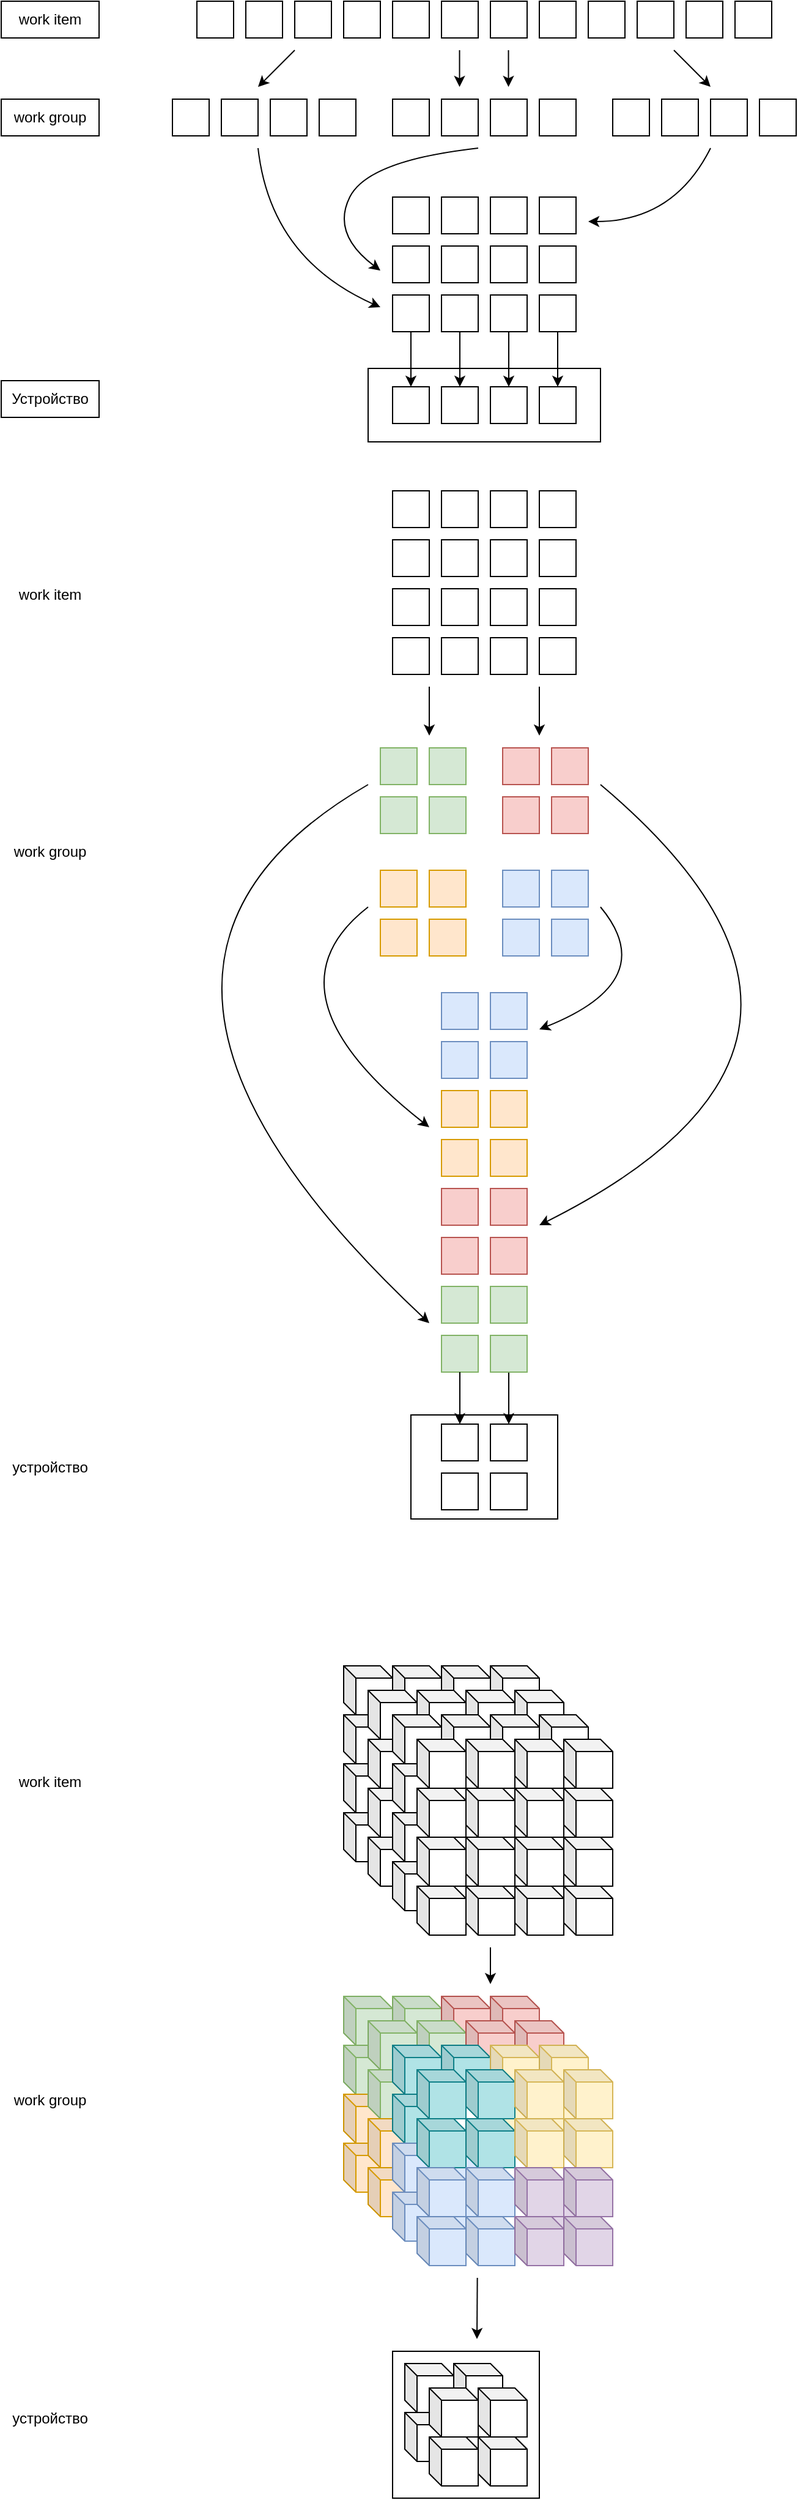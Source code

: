 <mxfile version="15.6.6" type="device"><diagram id="eV6wGJCB0oZDMbnNYskg" name="Page-1"><mxGraphModel dx="1351" dy="1234" grid="1" gridSize="10" guides="1" tooltips="1" connect="1" arrows="1" fold="1" page="1" pageScale="1" pageWidth="827" pageHeight="1169" math="0" shadow="0"><root><mxCell id="0"/><mxCell id="1" parent="0"/><mxCell id="-Q_Z5Jd0Krap1szDF1jp-178" value="" style="rounded=0;whiteSpace=wrap;html=1;fontColor=default;strokeColor=default;fillColor=default;" vertex="1" parent="1"><mxGeometry x="375" y="1195" width="120" height="85" as="geometry"/></mxCell><mxCell id="-Q_Z5Jd0Krap1szDF1jp-53" value="" style="rounded=0;whiteSpace=wrap;html=1;fontColor=default;strokeColor=default;fillColor=default;" vertex="1" parent="1"><mxGeometry x="340" y="340" width="190" height="60" as="geometry"/></mxCell><mxCell id="-Q_Z5Jd0Krap1szDF1jp-1" value="" style="shape=cube;whiteSpace=wrap;html=1;boundedLbl=1;backgroundOutline=1;darkOpacity=0.05;darkOpacity2=0.1;size=10;fillColor=default;strokeColor=default;fontColor=default;" vertex="1" parent="1"><mxGeometry x="320" y="1400" width="40" height="40" as="geometry"/></mxCell><mxCell id="-Q_Z5Jd0Krap1szDF1jp-2" value="" style="shape=cube;whiteSpace=wrap;html=1;boundedLbl=1;backgroundOutline=1;darkOpacity=0.05;darkOpacity2=0.1;size=10;fillColor=default;strokeColor=default;fontColor=default;" vertex="1" parent="1"><mxGeometry x="360" y="1400" width="40" height="40" as="geometry"/></mxCell><mxCell id="-Q_Z5Jd0Krap1szDF1jp-3" value="" style="shape=cube;whiteSpace=wrap;html=1;boundedLbl=1;backgroundOutline=1;darkOpacity=0.05;darkOpacity2=0.1;size=10;fillColor=default;strokeColor=default;fontColor=default;" vertex="1" parent="1"><mxGeometry x="400" y="1400" width="40" height="40" as="geometry"/></mxCell><mxCell id="-Q_Z5Jd0Krap1szDF1jp-4" value="" style="shape=cube;whiteSpace=wrap;html=1;boundedLbl=1;backgroundOutline=1;darkOpacity=0.05;darkOpacity2=0.1;size=10;fillColor=default;strokeColor=default;fontColor=default;" vertex="1" parent="1"><mxGeometry x="440" y="1400" width="40" height="40" as="geometry"/></mxCell><mxCell id="-Q_Z5Jd0Krap1szDF1jp-5" value="" style="shape=cube;whiteSpace=wrap;html=1;boundedLbl=1;backgroundOutline=1;darkOpacity=0.05;darkOpacity2=0.1;size=10;fillColor=default;strokeColor=default;fontColor=default;" vertex="1" parent="1"><mxGeometry x="320" y="1440" width="40" height="40" as="geometry"/></mxCell><mxCell id="-Q_Z5Jd0Krap1szDF1jp-6" value="" style="shape=cube;whiteSpace=wrap;html=1;boundedLbl=1;backgroundOutline=1;darkOpacity=0.05;darkOpacity2=0.1;size=10;fillColor=default;strokeColor=default;fontColor=default;" vertex="1" parent="1"><mxGeometry x="360" y="1440" width="40" height="40" as="geometry"/></mxCell><mxCell id="-Q_Z5Jd0Krap1szDF1jp-7" value="" style="shape=cube;whiteSpace=wrap;html=1;boundedLbl=1;backgroundOutline=1;darkOpacity=0.05;darkOpacity2=0.1;size=10;fillColor=default;strokeColor=default;fontColor=default;" vertex="1" parent="1"><mxGeometry x="400" y="1440" width="40" height="40" as="geometry"/></mxCell><mxCell id="-Q_Z5Jd0Krap1szDF1jp-8" value="" style="shape=cube;whiteSpace=wrap;html=1;boundedLbl=1;backgroundOutline=1;darkOpacity=0.05;darkOpacity2=0.1;size=10;fillColor=default;strokeColor=default;fontColor=default;" vertex="1" parent="1"><mxGeometry x="440" y="1440" width="40" height="40" as="geometry"/></mxCell><mxCell id="-Q_Z5Jd0Krap1szDF1jp-10" value="" style="rounded=0;whiteSpace=wrap;html=1;fontColor=default;strokeColor=default;fillColor=default;" vertex="1" parent="1"><mxGeometry x="200" y="40" width="30" height="30" as="geometry"/></mxCell><mxCell id="-Q_Z5Jd0Krap1szDF1jp-11" value="" style="rounded=0;whiteSpace=wrap;html=1;fontColor=default;strokeColor=default;fillColor=default;" vertex="1" parent="1"><mxGeometry x="240" y="40" width="30" height="30" as="geometry"/></mxCell><mxCell id="-Q_Z5Jd0Krap1szDF1jp-12" value="" style="rounded=0;whiteSpace=wrap;html=1;fontColor=default;strokeColor=default;fillColor=default;" vertex="1" parent="1"><mxGeometry x="280" y="40" width="30" height="30" as="geometry"/></mxCell><mxCell id="-Q_Z5Jd0Krap1szDF1jp-13" value="" style="rounded=0;whiteSpace=wrap;html=1;fontColor=default;strokeColor=default;fillColor=default;" vertex="1" parent="1"><mxGeometry x="320" y="40" width="30" height="30" as="geometry"/></mxCell><mxCell id="-Q_Z5Jd0Krap1szDF1jp-14" value="" style="rounded=0;whiteSpace=wrap;html=1;fontColor=default;strokeColor=default;fillColor=default;" vertex="1" parent="1"><mxGeometry x="360" y="40" width="30" height="30" as="geometry"/></mxCell><mxCell id="-Q_Z5Jd0Krap1szDF1jp-15" value="" style="rounded=0;whiteSpace=wrap;html=1;fontColor=default;strokeColor=default;fillColor=default;" vertex="1" parent="1"><mxGeometry x="400" y="40" width="30" height="30" as="geometry"/></mxCell><mxCell id="-Q_Z5Jd0Krap1szDF1jp-16" value="" style="rounded=0;whiteSpace=wrap;html=1;fontColor=default;strokeColor=default;fillColor=default;" vertex="1" parent="1"><mxGeometry x="440" y="40" width="30" height="30" as="geometry"/></mxCell><mxCell id="-Q_Z5Jd0Krap1szDF1jp-17" value="" style="rounded=0;whiteSpace=wrap;html=1;fontColor=default;strokeColor=default;fillColor=default;" vertex="1" parent="1"><mxGeometry x="480" y="40" width="30" height="30" as="geometry"/></mxCell><mxCell id="-Q_Z5Jd0Krap1szDF1jp-18" value="" style="rounded=0;whiteSpace=wrap;html=1;fontColor=default;strokeColor=default;fillColor=default;" vertex="1" parent="1"><mxGeometry x="520" y="40" width="30" height="30" as="geometry"/></mxCell><mxCell id="-Q_Z5Jd0Krap1szDF1jp-19" value="" style="rounded=0;whiteSpace=wrap;html=1;fontColor=default;strokeColor=default;fillColor=default;" vertex="1" parent="1"><mxGeometry x="560" y="40" width="30" height="30" as="geometry"/></mxCell><mxCell id="-Q_Z5Jd0Krap1szDF1jp-20" value="" style="rounded=0;whiteSpace=wrap;html=1;fontColor=default;strokeColor=default;fillColor=default;" vertex="1" parent="1"><mxGeometry x="600" y="40" width="30" height="30" as="geometry"/></mxCell><mxCell id="-Q_Z5Jd0Krap1szDF1jp-21" value="" style="rounded=0;whiteSpace=wrap;html=1;fontColor=default;strokeColor=default;fillColor=default;" vertex="1" parent="1"><mxGeometry x="640" y="40" width="30" height="30" as="geometry"/></mxCell><mxCell id="-Q_Z5Jd0Krap1szDF1jp-22" value="" style="rounded=0;whiteSpace=wrap;html=1;strokeColor=default;fillColor=default;fontColor=default;" vertex="1" parent="1"><mxGeometry x="180" y="120" width="30" height="30" as="geometry"/></mxCell><mxCell id="-Q_Z5Jd0Krap1szDF1jp-23" value="" style="rounded=0;whiteSpace=wrap;html=1;strokeColor=default;fillColor=default;fontColor=default;" vertex="1" parent="1"><mxGeometry x="220" y="120" width="30" height="30" as="geometry"/></mxCell><mxCell id="-Q_Z5Jd0Krap1szDF1jp-24" value="" style="rounded=0;whiteSpace=wrap;html=1;strokeColor=default;fillColor=default;fontColor=default;" vertex="1" parent="1"><mxGeometry x="260" y="120" width="30" height="30" as="geometry"/></mxCell><mxCell id="-Q_Z5Jd0Krap1szDF1jp-25" value="" style="rounded=0;whiteSpace=wrap;html=1;strokeColor=default;fillColor=default;fontColor=default;" vertex="1" parent="1"><mxGeometry x="300" y="120" width="30" height="30" as="geometry"/></mxCell><mxCell id="-Q_Z5Jd0Krap1szDF1jp-26" value="" style="rounded=0;whiteSpace=wrap;html=1;strokeColor=default;fillColor=default;fontColor=default;" vertex="1" parent="1"><mxGeometry x="360" y="120" width="30" height="30" as="geometry"/></mxCell><mxCell id="-Q_Z5Jd0Krap1szDF1jp-27" value="" style="rounded=0;whiteSpace=wrap;html=1;strokeColor=default;fillColor=default;fontColor=default;" vertex="1" parent="1"><mxGeometry x="400" y="120" width="30" height="30" as="geometry"/></mxCell><mxCell id="-Q_Z5Jd0Krap1szDF1jp-28" value="" style="rounded=0;whiteSpace=wrap;html=1;strokeColor=default;fillColor=default;fontColor=default;" vertex="1" parent="1"><mxGeometry x="440" y="120" width="30" height="30" as="geometry"/></mxCell><mxCell id="-Q_Z5Jd0Krap1szDF1jp-29" value="" style="rounded=0;whiteSpace=wrap;html=1;strokeColor=default;fillColor=default;fontColor=default;" vertex="1" parent="1"><mxGeometry x="480" y="120" width="30" height="30" as="geometry"/></mxCell><mxCell id="-Q_Z5Jd0Krap1szDF1jp-30" value="" style="rounded=0;whiteSpace=wrap;html=1;strokeColor=default;fillColor=default;fontColor=default;" vertex="1" parent="1"><mxGeometry x="540" y="120" width="30" height="30" as="geometry"/></mxCell><mxCell id="-Q_Z5Jd0Krap1szDF1jp-31" value="" style="rounded=0;whiteSpace=wrap;html=1;strokeColor=default;fillColor=default;fontColor=default;" vertex="1" parent="1"><mxGeometry x="580" y="120" width="30" height="30" as="geometry"/></mxCell><mxCell id="-Q_Z5Jd0Krap1szDF1jp-32" value="" style="rounded=0;whiteSpace=wrap;html=1;strokeColor=default;fillColor=default;fontColor=default;" vertex="1" parent="1"><mxGeometry x="620" y="120" width="30" height="30" as="geometry"/></mxCell><mxCell id="-Q_Z5Jd0Krap1szDF1jp-33" value="" style="rounded=0;whiteSpace=wrap;html=1;strokeColor=default;fillColor=default;fontColor=default;" vertex="1" parent="1"><mxGeometry x="660" y="120" width="30" height="30" as="geometry"/></mxCell><mxCell id="-Q_Z5Jd0Krap1szDF1jp-34" value="" style="endArrow=classic;html=1;rounded=0;fontColor=default;strokeColor=default;labelBackgroundColor=default;fillColor=default;" edge="1" parent="1"><mxGeometry width="50" height="50" relative="1" as="geometry"><mxPoint x="280" y="80" as="sourcePoint"/><mxPoint x="250" y="110" as="targetPoint"/></mxGeometry></mxCell><mxCell id="-Q_Z5Jd0Krap1szDF1jp-35" value="" style="endArrow=classic;html=1;rounded=0;fontColor=default;strokeColor=default;labelBackgroundColor=default;fillColor=default;" edge="1" parent="1"><mxGeometry width="50" height="50" relative="1" as="geometry"><mxPoint x="414.76" y="80" as="sourcePoint"/><mxPoint x="414.76" y="110" as="targetPoint"/></mxGeometry></mxCell><mxCell id="-Q_Z5Jd0Krap1szDF1jp-37" value="" style="endArrow=classic;html=1;rounded=0;fontColor=default;strokeColor=default;labelBackgroundColor=default;fillColor=default;" edge="1" parent="1"><mxGeometry width="50" height="50" relative="1" as="geometry"><mxPoint x="454.76" y="80.0" as="sourcePoint"/><mxPoint x="454.76" y="110" as="targetPoint"/></mxGeometry></mxCell><mxCell id="-Q_Z5Jd0Krap1szDF1jp-38" value="" style="endArrow=classic;html=1;rounded=0;fontColor=default;strokeColor=default;labelBackgroundColor=default;fillColor=default;" edge="1" parent="1"><mxGeometry width="50" height="50" relative="1" as="geometry"><mxPoint x="590.0" y="80" as="sourcePoint"/><mxPoint x="620" y="110" as="targetPoint"/></mxGeometry></mxCell><mxCell id="-Q_Z5Jd0Krap1szDF1jp-39" value="work item" style="text;html=1;strokeColor=default;fillColor=default;align=center;verticalAlign=middle;whiteSpace=wrap;rounded=0;fontColor=default;" vertex="1" parent="1"><mxGeometry x="40" y="40" width="80" height="30" as="geometry"/></mxCell><mxCell id="-Q_Z5Jd0Krap1szDF1jp-40" value="work group" style="text;html=1;strokeColor=default;fillColor=default;align=center;verticalAlign=middle;whiteSpace=wrap;rounded=0;fontColor=default;" vertex="1" parent="1"><mxGeometry x="40" y="120" width="80" height="30" as="geometry"/></mxCell><mxCell id="-Q_Z5Jd0Krap1szDF1jp-41" value="" style="rounded=0;whiteSpace=wrap;html=1;strokeColor=default;fillColor=default;fontColor=default;" vertex="1" parent="1"><mxGeometry x="360" y="280" width="30" height="30" as="geometry"/></mxCell><mxCell id="-Q_Z5Jd0Krap1szDF1jp-62" style="edgeStyle=orthogonalEdgeStyle;rounded=0;orthogonalLoop=1;jettySize=auto;html=1;entryX=0.5;entryY=0;entryDx=0;entryDy=0;labelBackgroundColor=default;fontColor=default;strokeColor=default;fillColor=default;" edge="1" parent="1" source="-Q_Z5Jd0Krap1szDF1jp-42" target="-Q_Z5Jd0Krap1szDF1jp-55"><mxGeometry relative="1" as="geometry"/></mxCell><mxCell id="-Q_Z5Jd0Krap1szDF1jp-42" value="" style="rounded=0;whiteSpace=wrap;html=1;strokeColor=default;fillColor=default;fontColor=default;" vertex="1" parent="1"><mxGeometry x="400" y="280" width="30" height="30" as="geometry"/></mxCell><mxCell id="-Q_Z5Jd0Krap1szDF1jp-63" style="edgeStyle=orthogonalEdgeStyle;rounded=0;orthogonalLoop=1;jettySize=auto;html=1;entryX=0.5;entryY=0;entryDx=0;entryDy=0;labelBackgroundColor=default;fontColor=default;strokeColor=default;fillColor=default;" edge="1" parent="1" source="-Q_Z5Jd0Krap1szDF1jp-43" target="-Q_Z5Jd0Krap1szDF1jp-56"><mxGeometry relative="1" as="geometry"/></mxCell><mxCell id="-Q_Z5Jd0Krap1szDF1jp-43" value="" style="rounded=0;whiteSpace=wrap;html=1;strokeColor=default;fillColor=default;fontColor=default;" vertex="1" parent="1"><mxGeometry x="440" y="280" width="30" height="30" as="geometry"/></mxCell><mxCell id="-Q_Z5Jd0Krap1szDF1jp-64" style="edgeStyle=orthogonalEdgeStyle;rounded=0;orthogonalLoop=1;jettySize=auto;html=1;entryX=0.5;entryY=0;entryDx=0;entryDy=0;labelBackgroundColor=default;fontColor=default;strokeColor=default;fillColor=default;" edge="1" parent="1" source="-Q_Z5Jd0Krap1szDF1jp-44" target="-Q_Z5Jd0Krap1szDF1jp-57"><mxGeometry relative="1" as="geometry"/></mxCell><mxCell id="-Q_Z5Jd0Krap1szDF1jp-44" value="" style="rounded=0;whiteSpace=wrap;html=1;strokeColor=default;fillColor=default;fontColor=default;" vertex="1" parent="1"><mxGeometry x="480" y="280" width="30" height="30" as="geometry"/></mxCell><mxCell id="-Q_Z5Jd0Krap1szDF1jp-45" value="" style="rounded=0;whiteSpace=wrap;html=1;strokeColor=default;fillColor=default;fontColor=default;" vertex="1" parent="1"><mxGeometry x="360" y="240" width="30" height="30" as="geometry"/></mxCell><mxCell id="-Q_Z5Jd0Krap1szDF1jp-46" value="" style="rounded=0;whiteSpace=wrap;html=1;strokeColor=default;fillColor=default;fontColor=default;" vertex="1" parent="1"><mxGeometry x="400" y="240" width="30" height="30" as="geometry"/></mxCell><mxCell id="-Q_Z5Jd0Krap1szDF1jp-47" value="" style="rounded=0;whiteSpace=wrap;html=1;strokeColor=default;fillColor=default;fontColor=default;" vertex="1" parent="1"><mxGeometry x="440" y="240" width="30" height="30" as="geometry"/></mxCell><mxCell id="-Q_Z5Jd0Krap1szDF1jp-48" value="" style="rounded=0;whiteSpace=wrap;html=1;strokeColor=default;fillColor=default;fontColor=default;" vertex="1" parent="1"><mxGeometry x="480" y="240" width="30" height="30" as="geometry"/></mxCell><mxCell id="-Q_Z5Jd0Krap1szDF1jp-49" value="" style="rounded=0;whiteSpace=wrap;html=1;strokeColor=default;fillColor=default;fontColor=default;" vertex="1" parent="1"><mxGeometry x="360" y="200" width="30" height="30" as="geometry"/></mxCell><mxCell id="-Q_Z5Jd0Krap1szDF1jp-50" value="" style="rounded=0;whiteSpace=wrap;html=1;strokeColor=default;fillColor=default;fontColor=default;" vertex="1" parent="1"><mxGeometry x="400" y="200" width="30" height="30" as="geometry"/></mxCell><mxCell id="-Q_Z5Jd0Krap1szDF1jp-51" value="" style="rounded=0;whiteSpace=wrap;html=1;strokeColor=default;fillColor=default;fontColor=default;" vertex="1" parent="1"><mxGeometry x="440" y="200" width="30" height="30" as="geometry"/></mxCell><mxCell id="-Q_Z5Jd0Krap1szDF1jp-52" value="" style="rounded=0;whiteSpace=wrap;html=1;strokeColor=default;fillColor=default;fontColor=default;" vertex="1" parent="1"><mxGeometry x="480" y="200" width="30" height="30" as="geometry"/></mxCell><mxCell id="-Q_Z5Jd0Krap1szDF1jp-54" value="" style="rounded=0;whiteSpace=wrap;html=1;fontColor=default;strokeColor=default;fillColor=default;" vertex="1" parent="1"><mxGeometry x="360" y="355" width="30" height="30" as="geometry"/></mxCell><mxCell id="-Q_Z5Jd0Krap1szDF1jp-55" value="" style="rounded=0;whiteSpace=wrap;html=1;fontColor=default;strokeColor=default;fillColor=default;" vertex="1" parent="1"><mxGeometry x="400" y="355" width="30" height="30" as="geometry"/></mxCell><mxCell id="-Q_Z5Jd0Krap1szDF1jp-56" value="" style="rounded=0;whiteSpace=wrap;html=1;fontColor=default;strokeColor=default;fillColor=default;" vertex="1" parent="1"><mxGeometry x="440" y="355" width="30" height="30" as="geometry"/></mxCell><mxCell id="-Q_Z5Jd0Krap1szDF1jp-57" value="" style="rounded=0;whiteSpace=wrap;html=1;fontColor=default;strokeColor=default;fillColor=default;" vertex="1" parent="1"><mxGeometry x="480" y="355" width="30" height="30" as="geometry"/></mxCell><mxCell id="-Q_Z5Jd0Krap1szDF1jp-58" value="" style="curved=1;endArrow=classic;html=1;rounded=0;labelBackgroundColor=default;fontColor=default;strokeColor=default;fillColor=default;" edge="1" parent="1"><mxGeometry width="50" height="50" relative="1" as="geometry"><mxPoint x="250" y="160" as="sourcePoint"/><mxPoint x="350" y="290" as="targetPoint"/><Array as="points"><mxPoint x="260" y="250"/></Array></mxGeometry></mxCell><mxCell id="-Q_Z5Jd0Krap1szDF1jp-59" value="" style="curved=1;endArrow=classic;html=1;rounded=0;labelBackgroundColor=default;fontColor=default;strokeColor=default;fillColor=default;" edge="1" parent="1"><mxGeometry width="50" height="50" relative="1" as="geometry"><mxPoint x="430" y="160" as="sourcePoint"/><mxPoint x="350" y="260" as="targetPoint"/><Array as="points"><mxPoint x="340" y="170"/><mxPoint x="310" y="230"/></Array></mxGeometry></mxCell><mxCell id="-Q_Z5Jd0Krap1szDF1jp-60" value="" style="curved=1;endArrow=classic;html=1;rounded=0;labelBackgroundColor=default;fontColor=default;strokeColor=default;fillColor=default;" edge="1" parent="1"><mxGeometry width="50" height="50" relative="1" as="geometry"><mxPoint x="620" y="160" as="sourcePoint"/><mxPoint x="520" y="220" as="targetPoint"/><Array as="points"><mxPoint x="590" y="220"/></Array></mxGeometry></mxCell><mxCell id="-Q_Z5Jd0Krap1szDF1jp-61" value="" style="endArrow=classic;html=1;rounded=0;fontColor=default;strokeColor=default;labelBackgroundColor=default;entryX=0.5;entryY=0;entryDx=0;entryDy=0;exitX=0.5;exitY=1;exitDx=0;exitDy=0;fillColor=default;" edge="1" parent="1" source="-Q_Z5Jd0Krap1szDF1jp-41" target="-Q_Z5Jd0Krap1szDF1jp-54"><mxGeometry width="50" height="50" relative="1" as="geometry"><mxPoint x="374.71" y="310" as="sourcePoint"/><mxPoint x="374.71" y="340" as="targetPoint"/></mxGeometry></mxCell><mxCell id="-Q_Z5Jd0Krap1szDF1jp-65" value="Устройство" style="text;html=1;strokeColor=default;fillColor=default;align=center;verticalAlign=middle;whiteSpace=wrap;rounded=0;fontColor=default;" vertex="1" parent="1"><mxGeometry x="40" y="350" width="80" height="30" as="geometry"/></mxCell><mxCell id="-Q_Z5Jd0Krap1szDF1jp-67" value="" style="rounded=0;whiteSpace=wrap;html=1;fontColor=default;strokeColor=default;fillColor=default;" vertex="1" parent="1"><mxGeometry x="360" y="480" width="30" height="30" as="geometry"/></mxCell><mxCell id="-Q_Z5Jd0Krap1szDF1jp-68" value="" style="rounded=0;whiteSpace=wrap;html=1;fontColor=default;strokeColor=default;fillColor=default;" vertex="1" parent="1"><mxGeometry x="400" y="480" width="30" height="30" as="geometry"/></mxCell><mxCell id="-Q_Z5Jd0Krap1szDF1jp-69" value="" style="rounded=0;whiteSpace=wrap;html=1;fontColor=default;strokeColor=default;fillColor=default;" vertex="1" parent="1"><mxGeometry x="440" y="480" width="30" height="30" as="geometry"/></mxCell><mxCell id="-Q_Z5Jd0Krap1szDF1jp-70" value="" style="rounded=0;whiteSpace=wrap;html=1;fontColor=default;strokeColor=default;fillColor=default;" vertex="1" parent="1"><mxGeometry x="480" y="480" width="30" height="30" as="geometry"/></mxCell><mxCell id="-Q_Z5Jd0Krap1szDF1jp-71" value="" style="rounded=0;whiteSpace=wrap;html=1;fontColor=default;strokeColor=default;fillColor=default;" vertex="1" parent="1"><mxGeometry x="360" y="440" width="30" height="30" as="geometry"/></mxCell><mxCell id="-Q_Z5Jd0Krap1szDF1jp-72" value="" style="rounded=0;whiteSpace=wrap;html=1;fontColor=default;strokeColor=default;fillColor=default;" vertex="1" parent="1"><mxGeometry x="400" y="440" width="30" height="30" as="geometry"/></mxCell><mxCell id="-Q_Z5Jd0Krap1szDF1jp-73" value="" style="rounded=0;whiteSpace=wrap;html=1;fontColor=default;strokeColor=default;fillColor=default;" vertex="1" parent="1"><mxGeometry x="440" y="440" width="30" height="30" as="geometry"/></mxCell><mxCell id="-Q_Z5Jd0Krap1szDF1jp-74" value="" style="rounded=0;whiteSpace=wrap;html=1;fontColor=default;strokeColor=default;fillColor=default;" vertex="1" parent="1"><mxGeometry x="480" y="440" width="30" height="30" as="geometry"/></mxCell><mxCell id="-Q_Z5Jd0Krap1szDF1jp-75" value="" style="rounded=0;whiteSpace=wrap;html=1;fontColor=default;strokeColor=default;fillColor=default;" vertex="1" parent="1"><mxGeometry x="360" y="520" width="30" height="30" as="geometry"/></mxCell><mxCell id="-Q_Z5Jd0Krap1szDF1jp-76" value="" style="rounded=0;whiteSpace=wrap;html=1;fontColor=default;strokeColor=default;fillColor=default;" vertex="1" parent="1"><mxGeometry x="400" y="520" width="30" height="30" as="geometry"/></mxCell><mxCell id="-Q_Z5Jd0Krap1szDF1jp-77" value="" style="rounded=0;whiteSpace=wrap;html=1;fontColor=default;strokeColor=default;fillColor=default;" vertex="1" parent="1"><mxGeometry x="440" y="520" width="30" height="30" as="geometry"/></mxCell><mxCell id="-Q_Z5Jd0Krap1szDF1jp-78" value="" style="rounded=0;whiteSpace=wrap;html=1;fontColor=default;strokeColor=default;fillColor=default;" vertex="1" parent="1"><mxGeometry x="480" y="520" width="30" height="30" as="geometry"/></mxCell><mxCell id="-Q_Z5Jd0Krap1szDF1jp-95" value="work item" style="text;html=1;strokeColor=none;fillColor=none;align=center;verticalAlign=middle;whiteSpace=wrap;rounded=0;fontColor=default;" vertex="1" parent="1"><mxGeometry x="40" y="510" width="80" height="30" as="geometry"/></mxCell><mxCell id="-Q_Z5Jd0Krap1szDF1jp-118" value="" style="curved=1;endArrow=classic;html=1;rounded=0;labelBackgroundColor=default;fontColor=default;strokeColor=default;fillColor=default;" edge="1" parent="1"><mxGeometry width="50" height="50" relative="1" as="geometry"><mxPoint x="340" y="680" as="sourcePoint"/><mxPoint x="390" y="1120" as="targetPoint"/><Array as="points"><mxPoint x="80" y="830"/></Array></mxGeometry></mxCell><mxCell id="-Q_Z5Jd0Krap1szDF1jp-121" value="" style="rounded=0;whiteSpace=wrap;html=1;fontColor=default;strokeColor=default;fillColor=default;" vertex="1" parent="1"><mxGeometry x="360" y="560" width="30" height="30" as="geometry"/></mxCell><mxCell id="-Q_Z5Jd0Krap1szDF1jp-122" value="" style="rounded=0;whiteSpace=wrap;html=1;fontColor=default;strokeColor=default;fillColor=default;" vertex="1" parent="1"><mxGeometry x="400" y="560" width="30" height="30" as="geometry"/></mxCell><mxCell id="-Q_Z5Jd0Krap1szDF1jp-123" value="" style="rounded=0;whiteSpace=wrap;html=1;fontColor=default;strokeColor=default;fillColor=default;" vertex="1" parent="1"><mxGeometry x="440" y="560" width="30" height="30" as="geometry"/></mxCell><mxCell id="-Q_Z5Jd0Krap1szDF1jp-124" value="" style="rounded=0;whiteSpace=wrap;html=1;fontColor=default;strokeColor=default;fillColor=default;" vertex="1" parent="1"><mxGeometry x="480" y="560" width="30" height="30" as="geometry"/></mxCell><mxCell id="-Q_Z5Jd0Krap1szDF1jp-141" value="" style="rounded=0;whiteSpace=wrap;html=1;strokeColor=#82b366;fillColor=#d5e8d4;fontColor=default;" vertex="1" parent="1"><mxGeometry x="350" y="690" width="30" height="30" as="geometry"/></mxCell><mxCell id="-Q_Z5Jd0Krap1szDF1jp-142" value="" style="rounded=0;whiteSpace=wrap;html=1;strokeColor=#82b366;fillColor=#d5e8d4;fontColor=default;" vertex="1" parent="1"><mxGeometry x="390" y="690" width="30" height="30" as="geometry"/></mxCell><mxCell id="-Q_Z5Jd0Krap1szDF1jp-143" value="" style="rounded=0;whiteSpace=wrap;html=1;strokeColor=#b85450;fillColor=#f8cecc;fontColor=default;" vertex="1" parent="1"><mxGeometry x="450" y="690" width="30" height="30" as="geometry"/></mxCell><mxCell id="-Q_Z5Jd0Krap1szDF1jp-144" value="" style="rounded=0;whiteSpace=wrap;html=1;strokeColor=#b85450;fillColor=#f8cecc;fontColor=default;" vertex="1" parent="1"><mxGeometry x="490" y="690" width="30" height="30" as="geometry"/></mxCell><mxCell id="-Q_Z5Jd0Krap1szDF1jp-145" value="" style="rounded=0;whiteSpace=wrap;html=1;strokeColor=#82b366;fillColor=#d5e8d4;fontColor=default;" vertex="1" parent="1"><mxGeometry x="350" y="650" width="30" height="30" as="geometry"/></mxCell><mxCell id="-Q_Z5Jd0Krap1szDF1jp-146" value="" style="rounded=0;whiteSpace=wrap;html=1;strokeColor=#82b366;fillColor=#d5e8d4;fontColor=default;" vertex="1" parent="1"><mxGeometry x="390" y="650" width="30" height="30" as="geometry"/></mxCell><mxCell id="-Q_Z5Jd0Krap1szDF1jp-147" value="" style="rounded=0;whiteSpace=wrap;html=1;strokeColor=#b85450;fillColor=#f8cecc;fontColor=default;" vertex="1" parent="1"><mxGeometry x="450" y="650" width="30" height="30" as="geometry"/></mxCell><mxCell id="-Q_Z5Jd0Krap1szDF1jp-148" value="" style="rounded=0;whiteSpace=wrap;html=1;strokeColor=#b85450;fillColor=#f8cecc;fontColor=default;" vertex="1" parent="1"><mxGeometry x="490" y="650" width="30" height="30" as="geometry"/></mxCell><mxCell id="-Q_Z5Jd0Krap1szDF1jp-149" value="" style="rounded=0;whiteSpace=wrap;html=1;strokeColor=#d79b00;fillColor=#ffe6cc;fontColor=default;" vertex="1" parent="1"><mxGeometry x="350" y="750" width="30" height="30" as="geometry"/></mxCell><mxCell id="-Q_Z5Jd0Krap1szDF1jp-150" value="" style="rounded=0;whiteSpace=wrap;html=1;strokeColor=#d79b00;fillColor=#ffe6cc;fontColor=default;" vertex="1" parent="1"><mxGeometry x="390" y="750" width="30" height="30" as="geometry"/></mxCell><mxCell id="-Q_Z5Jd0Krap1szDF1jp-151" value="" style="rounded=0;whiteSpace=wrap;html=1;strokeColor=#6c8ebf;fillColor=#dae8fc;fontColor=default;" vertex="1" parent="1"><mxGeometry x="450" y="750" width="30" height="30" as="geometry"/></mxCell><mxCell id="-Q_Z5Jd0Krap1szDF1jp-152" value="" style="rounded=0;whiteSpace=wrap;html=1;strokeColor=#6c8ebf;fillColor=#dae8fc;fontColor=default;" vertex="1" parent="1"><mxGeometry x="490" y="750" width="30" height="30" as="geometry"/></mxCell><mxCell id="-Q_Z5Jd0Krap1szDF1jp-153" value="" style="rounded=0;whiteSpace=wrap;html=1;strokeColor=#d79b00;fillColor=#ffe6cc;fontColor=default;" vertex="1" parent="1"><mxGeometry x="350" y="790" width="30" height="30" as="geometry"/></mxCell><mxCell id="-Q_Z5Jd0Krap1szDF1jp-154" value="" style="rounded=0;whiteSpace=wrap;html=1;strokeColor=#d79b00;fillColor=#ffe6cc;fontColor=default;" vertex="1" parent="1"><mxGeometry x="390" y="790" width="30" height="30" as="geometry"/></mxCell><mxCell id="-Q_Z5Jd0Krap1szDF1jp-155" value="" style="rounded=0;whiteSpace=wrap;html=1;strokeColor=#6c8ebf;fillColor=#dae8fc;fontColor=default;" vertex="1" parent="1"><mxGeometry x="450" y="790" width="30" height="30" as="geometry"/></mxCell><mxCell id="-Q_Z5Jd0Krap1szDF1jp-156" value="" style="rounded=0;whiteSpace=wrap;html=1;strokeColor=#6c8ebf;fillColor=#dae8fc;fontColor=default;" vertex="1" parent="1"><mxGeometry x="490" y="790" width="30" height="30" as="geometry"/></mxCell><mxCell id="-Q_Z5Jd0Krap1szDF1jp-157" value="" style="endArrow=classic;html=1;rounded=0;labelBackgroundColor=default;fontColor=default;strokeColor=default;fillColor=default;" edge="1" parent="1"><mxGeometry width="50" height="50" relative="1" as="geometry"><mxPoint x="390" y="600" as="sourcePoint"/><mxPoint x="390" y="640" as="targetPoint"/></mxGeometry></mxCell><mxCell id="-Q_Z5Jd0Krap1szDF1jp-158" value="" style="endArrow=classic;html=1;rounded=0;labelBackgroundColor=default;fontColor=default;strokeColor=default;fillColor=default;" edge="1" parent="1"><mxGeometry width="50" height="50" relative="1" as="geometry"><mxPoint x="480" y="600" as="sourcePoint"/><mxPoint x="480" y="640" as="targetPoint"/></mxGeometry></mxCell><mxCell id="-Q_Z5Jd0Krap1szDF1jp-159" value="" style="rounded=0;whiteSpace=wrap;html=1;strokeColor=#82b366;fillColor=#d5e8d4;fontColor=default;" vertex="1" parent="1"><mxGeometry x="400" y="1130" width="30" height="30" as="geometry"/></mxCell><mxCell id="-Q_Z5Jd0Krap1szDF1jp-184" style="edgeStyle=orthogonalEdgeStyle;rounded=0;orthogonalLoop=1;jettySize=auto;html=1;entryX=0.5;entryY=0;entryDx=0;entryDy=0;labelBackgroundColor=default;fontColor=default;strokeColor=default;fillColor=default;" edge="1" parent="1" source="-Q_Z5Jd0Krap1szDF1jp-160" target="-Q_Z5Jd0Krap1szDF1jp-182"><mxGeometry relative="1" as="geometry"/></mxCell><mxCell id="-Q_Z5Jd0Krap1szDF1jp-160" value="" style="rounded=0;whiteSpace=wrap;html=1;strokeColor=#82b366;fillColor=#d5e8d4;fontColor=default;" vertex="1" parent="1"><mxGeometry x="440" y="1130" width="30" height="30" as="geometry"/></mxCell><mxCell id="-Q_Z5Jd0Krap1szDF1jp-161" value="" style="rounded=0;whiteSpace=wrap;html=1;strokeColor=#82b366;fillColor=#d5e8d4;fontColor=default;" vertex="1" parent="1"><mxGeometry x="400" y="1090" width="30" height="30" as="geometry"/></mxCell><mxCell id="-Q_Z5Jd0Krap1szDF1jp-162" value="" style="rounded=0;whiteSpace=wrap;html=1;strokeColor=#82b366;fillColor=#d5e8d4;fontColor=default;" vertex="1" parent="1"><mxGeometry x="440" y="1090" width="30" height="30" as="geometry"/></mxCell><mxCell id="-Q_Z5Jd0Krap1szDF1jp-163" value="" style="rounded=0;whiteSpace=wrap;html=1;strokeColor=#b85450;fillColor=#f8cecc;fontColor=default;" vertex="1" parent="1"><mxGeometry x="400" y="1050" width="30" height="30" as="geometry"/></mxCell><mxCell id="-Q_Z5Jd0Krap1szDF1jp-164" value="" style="rounded=0;whiteSpace=wrap;html=1;strokeColor=#b85450;fillColor=#f8cecc;fontColor=default;" vertex="1" parent="1"><mxGeometry x="440" y="1050" width="30" height="30" as="geometry"/></mxCell><mxCell id="-Q_Z5Jd0Krap1szDF1jp-165" value="" style="rounded=0;whiteSpace=wrap;html=1;strokeColor=#b85450;fillColor=#f8cecc;fontColor=default;" vertex="1" parent="1"><mxGeometry x="400" y="1010" width="30" height="30" as="geometry"/></mxCell><mxCell id="-Q_Z5Jd0Krap1szDF1jp-166" value="" style="rounded=0;whiteSpace=wrap;html=1;strokeColor=#b85450;fillColor=#f8cecc;fontColor=default;" vertex="1" parent="1"><mxGeometry x="440" y="1010" width="30" height="30" as="geometry"/></mxCell><mxCell id="-Q_Z5Jd0Krap1szDF1jp-167" value="" style="rounded=0;whiteSpace=wrap;html=1;strokeColor=#d79b00;fillColor=#ffe6cc;fontColor=default;" vertex="1" parent="1"><mxGeometry x="400" y="930" width="30" height="30" as="geometry"/></mxCell><mxCell id="-Q_Z5Jd0Krap1szDF1jp-168" value="" style="rounded=0;whiteSpace=wrap;html=1;strokeColor=#d79b00;fillColor=#ffe6cc;fontColor=default;" vertex="1" parent="1"><mxGeometry x="440" y="930" width="30" height="30" as="geometry"/></mxCell><mxCell id="-Q_Z5Jd0Krap1szDF1jp-169" value="" style="rounded=0;whiteSpace=wrap;html=1;strokeColor=#d79b00;fillColor=#ffe6cc;fontColor=default;" vertex="1" parent="1"><mxGeometry x="400" y="970" width="30" height="30" as="geometry"/></mxCell><mxCell id="-Q_Z5Jd0Krap1szDF1jp-170" value="" style="rounded=0;whiteSpace=wrap;html=1;strokeColor=#d79b00;fillColor=#ffe6cc;fontColor=default;" vertex="1" parent="1"><mxGeometry x="440" y="970" width="30" height="30" as="geometry"/></mxCell><mxCell id="-Q_Z5Jd0Krap1szDF1jp-171" value="" style="rounded=0;whiteSpace=wrap;html=1;strokeColor=#6c8ebf;fillColor=#dae8fc;fontColor=default;" vertex="1" parent="1"><mxGeometry x="400" y="850" width="30" height="30" as="geometry"/></mxCell><mxCell id="-Q_Z5Jd0Krap1szDF1jp-172" value="" style="rounded=0;whiteSpace=wrap;html=1;strokeColor=#6c8ebf;fillColor=#dae8fc;fontColor=default;" vertex="1" parent="1"><mxGeometry x="440" y="850" width="30" height="30" as="geometry"/></mxCell><mxCell id="-Q_Z5Jd0Krap1szDF1jp-173" value="" style="rounded=0;whiteSpace=wrap;html=1;strokeColor=#6c8ebf;fillColor=#dae8fc;fontColor=default;" vertex="1" parent="1"><mxGeometry x="400" y="890" width="30" height="30" as="geometry"/></mxCell><mxCell id="-Q_Z5Jd0Krap1szDF1jp-174" value="" style="rounded=0;whiteSpace=wrap;html=1;strokeColor=#6c8ebf;fillColor=#dae8fc;fontColor=default;" vertex="1" parent="1"><mxGeometry x="440" y="890" width="30" height="30" as="geometry"/></mxCell><mxCell id="-Q_Z5Jd0Krap1szDF1jp-175" value="" style="curved=1;endArrow=classic;html=1;rounded=0;labelBackgroundColor=default;fontColor=default;strokeColor=default;fillColor=default;" edge="1" parent="1"><mxGeometry width="50" height="50" relative="1" as="geometry"><mxPoint x="340" y="780" as="sourcePoint"/><mxPoint x="390" y="960" as="targetPoint"/><Array as="points"><mxPoint x="250" y="850"/></Array></mxGeometry></mxCell><mxCell id="-Q_Z5Jd0Krap1szDF1jp-176" value="" style="curved=1;endArrow=classic;html=1;rounded=0;labelBackgroundColor=default;fontColor=default;strokeColor=default;fillColor=default;" edge="1" parent="1"><mxGeometry width="50" height="50" relative="1" as="geometry"><mxPoint x="530" y="680" as="sourcePoint"/><mxPoint x="480" y="1040" as="targetPoint"/><Array as="points"><mxPoint x="780" y="890"/></Array></mxGeometry></mxCell><mxCell id="-Q_Z5Jd0Krap1szDF1jp-177" value="" style="curved=1;endArrow=classic;html=1;rounded=0;labelBackgroundColor=default;fontColor=default;strokeColor=default;fillColor=default;" edge="1" parent="1"><mxGeometry width="50" height="50" relative="1" as="geometry"><mxPoint x="530" y="780" as="sourcePoint"/><mxPoint x="480" y="880" as="targetPoint"/><Array as="points"><mxPoint x="580" y="840"/></Array></mxGeometry></mxCell><mxCell id="-Q_Z5Jd0Krap1szDF1jp-179" value="" style="rounded=0;whiteSpace=wrap;html=1;fillColor=default;strokeColor=default;fontColor=default;" vertex="1" parent="1"><mxGeometry x="400" y="1242.5" width="30" height="30" as="geometry"/></mxCell><mxCell id="-Q_Z5Jd0Krap1szDF1jp-180" value="" style="rounded=0;whiteSpace=wrap;html=1;fillColor=default;strokeColor=default;fontColor=default;" vertex="1" parent="1"><mxGeometry x="440" y="1242.5" width="30" height="30" as="geometry"/></mxCell><mxCell id="-Q_Z5Jd0Krap1szDF1jp-181" value="" style="rounded=0;whiteSpace=wrap;html=1;fillColor=default;strokeColor=default;fontColor=default;" vertex="1" parent="1"><mxGeometry x="400" y="1202.5" width="30" height="30" as="geometry"/></mxCell><mxCell id="-Q_Z5Jd0Krap1szDF1jp-182" value="" style="rounded=0;whiteSpace=wrap;html=1;fillColor=default;strokeColor=default;fontColor=default;" vertex="1" parent="1"><mxGeometry x="440" y="1202.5" width="30" height="30" as="geometry"/></mxCell><mxCell id="-Q_Z5Jd0Krap1szDF1jp-183" value="" style="endArrow=classic;html=1;rounded=0;labelBackgroundColor=default;fontColor=default;strokeColor=default;fillColor=default;exitX=0.5;exitY=1;exitDx=0;exitDy=0;entryX=0.5;entryY=0;entryDx=0;entryDy=0;" edge="1" parent="1" source="-Q_Z5Jd0Krap1szDF1jp-159" target="-Q_Z5Jd0Krap1szDF1jp-181"><mxGeometry width="50" height="50" relative="1" as="geometry"><mxPoint x="430" y="1170" as="sourcePoint"/><mxPoint x="430" y="1190" as="targetPoint"/></mxGeometry></mxCell><mxCell id="-Q_Z5Jd0Krap1szDF1jp-185" value="work group" style="text;html=1;strokeColor=none;fillColor=none;align=center;verticalAlign=middle;whiteSpace=wrap;rounded=0;fontColor=default;" vertex="1" parent="1"><mxGeometry x="40" y="720" width="80" height="30" as="geometry"/></mxCell><mxCell id="-Q_Z5Jd0Krap1szDF1jp-186" value="устройство" style="text;html=1;strokeColor=none;fillColor=none;align=center;verticalAlign=middle;whiteSpace=wrap;rounded=0;fontColor=default;" vertex="1" parent="1"><mxGeometry x="40" y="1222.5" width="80" height="30" as="geometry"/></mxCell><mxCell id="-Q_Z5Jd0Krap1szDF1jp-211" value="" style="shape=cube;whiteSpace=wrap;html=1;boundedLbl=1;backgroundOutline=1;darkOpacity=0.05;darkOpacity2=0.1;size=10;fillColor=default;strokeColor=default;fontColor=default;" vertex="1" parent="1"><mxGeometry x="320" y="1480" width="40" height="40" as="geometry"/></mxCell><mxCell id="-Q_Z5Jd0Krap1szDF1jp-212" value="" style="shape=cube;whiteSpace=wrap;html=1;boundedLbl=1;backgroundOutline=1;darkOpacity=0.05;darkOpacity2=0.1;size=10;fillColor=default;strokeColor=default;fontColor=default;" vertex="1" parent="1"><mxGeometry x="360" y="1480" width="40" height="40" as="geometry"/></mxCell><mxCell id="-Q_Z5Jd0Krap1szDF1jp-213" value="" style="shape=cube;whiteSpace=wrap;html=1;boundedLbl=1;backgroundOutline=1;darkOpacity=0.05;darkOpacity2=0.1;size=10;fillColor=default;strokeColor=default;fontColor=default;" vertex="1" parent="1"><mxGeometry x="400" y="1480" width="40" height="40" as="geometry"/></mxCell><mxCell id="-Q_Z5Jd0Krap1szDF1jp-214" value="" style="shape=cube;whiteSpace=wrap;html=1;boundedLbl=1;backgroundOutline=1;darkOpacity=0.05;darkOpacity2=0.1;size=10;fillColor=default;strokeColor=default;fontColor=default;" vertex="1" parent="1"><mxGeometry x="440" y="1480" width="40" height="40" as="geometry"/></mxCell><mxCell id="-Q_Z5Jd0Krap1szDF1jp-215" value="" style="shape=cube;whiteSpace=wrap;html=1;boundedLbl=1;backgroundOutline=1;darkOpacity=0.05;darkOpacity2=0.1;size=10;fillColor=default;strokeColor=default;fontColor=default;" vertex="1" parent="1"><mxGeometry x="320" y="1520" width="40" height="40" as="geometry"/></mxCell><mxCell id="-Q_Z5Jd0Krap1szDF1jp-216" value="" style="shape=cube;whiteSpace=wrap;html=1;boundedLbl=1;backgroundOutline=1;darkOpacity=0.05;darkOpacity2=0.1;size=10;fillColor=default;strokeColor=default;fontColor=default;" vertex="1" parent="1"><mxGeometry x="360" y="1520" width="40" height="40" as="geometry"/></mxCell><mxCell id="-Q_Z5Jd0Krap1szDF1jp-217" value="" style="shape=cube;whiteSpace=wrap;html=1;boundedLbl=1;backgroundOutline=1;darkOpacity=0.05;darkOpacity2=0.1;size=10;fillColor=default;strokeColor=default;fontColor=default;" vertex="1" parent="1"><mxGeometry x="400" y="1520" width="40" height="40" as="geometry"/></mxCell><mxCell id="-Q_Z5Jd0Krap1szDF1jp-218" value="" style="shape=cube;whiteSpace=wrap;html=1;boundedLbl=1;backgroundOutline=1;darkOpacity=0.05;darkOpacity2=0.1;size=10;fillColor=default;strokeColor=default;fontColor=default;" vertex="1" parent="1"><mxGeometry x="440" y="1520" width="40" height="40" as="geometry"/></mxCell><mxCell id="-Q_Z5Jd0Krap1szDF1jp-219" value="" style="shape=cube;whiteSpace=wrap;html=1;boundedLbl=1;backgroundOutline=1;darkOpacity=0.05;darkOpacity2=0.1;size=10;fillColor=default;strokeColor=default;fontColor=default;" vertex="1" parent="1"><mxGeometry x="340" y="1420" width="40" height="40" as="geometry"/></mxCell><mxCell id="-Q_Z5Jd0Krap1szDF1jp-220" value="" style="shape=cube;whiteSpace=wrap;html=1;boundedLbl=1;backgroundOutline=1;darkOpacity=0.05;darkOpacity2=0.1;size=10;fillColor=default;strokeColor=default;fontColor=default;" vertex="1" parent="1"><mxGeometry x="380" y="1420" width="40" height="40" as="geometry"/></mxCell><mxCell id="-Q_Z5Jd0Krap1szDF1jp-221" value="" style="shape=cube;whiteSpace=wrap;html=1;boundedLbl=1;backgroundOutline=1;darkOpacity=0.05;darkOpacity2=0.1;size=10;fillColor=default;strokeColor=default;fontColor=default;" vertex="1" parent="1"><mxGeometry x="420" y="1420" width="40" height="40" as="geometry"/></mxCell><mxCell id="-Q_Z5Jd0Krap1szDF1jp-222" value="" style="shape=cube;whiteSpace=wrap;html=1;boundedLbl=1;backgroundOutline=1;darkOpacity=0.05;darkOpacity2=0.1;size=10;fillColor=default;strokeColor=default;fontColor=default;" vertex="1" parent="1"><mxGeometry x="460" y="1420" width="40" height="40" as="geometry"/></mxCell><mxCell id="-Q_Z5Jd0Krap1szDF1jp-223" value="" style="shape=cube;whiteSpace=wrap;html=1;boundedLbl=1;backgroundOutline=1;darkOpacity=0.05;darkOpacity2=0.1;size=10;fillColor=default;strokeColor=default;fontColor=default;" vertex="1" parent="1"><mxGeometry x="340" y="1460" width="40" height="40" as="geometry"/></mxCell><mxCell id="-Q_Z5Jd0Krap1szDF1jp-224" value="" style="shape=cube;whiteSpace=wrap;html=1;boundedLbl=1;backgroundOutline=1;darkOpacity=0.05;darkOpacity2=0.1;size=10;fillColor=default;strokeColor=default;fontColor=default;" vertex="1" parent="1"><mxGeometry x="380" y="1460" width="40" height="40" as="geometry"/></mxCell><mxCell id="-Q_Z5Jd0Krap1szDF1jp-225" value="" style="shape=cube;whiteSpace=wrap;html=1;boundedLbl=1;backgroundOutline=1;darkOpacity=0.05;darkOpacity2=0.1;size=10;fillColor=default;strokeColor=default;fontColor=default;" vertex="1" parent="1"><mxGeometry x="420" y="1460" width="40" height="40" as="geometry"/></mxCell><mxCell id="-Q_Z5Jd0Krap1szDF1jp-226" value="" style="shape=cube;whiteSpace=wrap;html=1;boundedLbl=1;backgroundOutline=1;darkOpacity=0.05;darkOpacity2=0.1;size=10;fillColor=default;strokeColor=default;fontColor=default;" vertex="1" parent="1"><mxGeometry x="460" y="1460" width="40" height="40" as="geometry"/></mxCell><mxCell id="-Q_Z5Jd0Krap1szDF1jp-227" value="" style="shape=cube;whiteSpace=wrap;html=1;boundedLbl=1;backgroundOutline=1;darkOpacity=0.05;darkOpacity2=0.1;size=10;fillColor=default;strokeColor=default;fontColor=default;" vertex="1" parent="1"><mxGeometry x="340" y="1500" width="40" height="40" as="geometry"/></mxCell><mxCell id="-Q_Z5Jd0Krap1szDF1jp-228" value="" style="shape=cube;whiteSpace=wrap;html=1;boundedLbl=1;backgroundOutline=1;darkOpacity=0.05;darkOpacity2=0.1;size=10;fillColor=default;strokeColor=default;fontColor=default;" vertex="1" parent="1"><mxGeometry x="380" y="1500" width="40" height="40" as="geometry"/></mxCell><mxCell id="-Q_Z5Jd0Krap1szDF1jp-229" value="" style="shape=cube;whiteSpace=wrap;html=1;boundedLbl=1;backgroundOutline=1;darkOpacity=0.05;darkOpacity2=0.1;size=10;fillColor=default;strokeColor=default;fontColor=default;" vertex="1" parent="1"><mxGeometry x="420" y="1500" width="40" height="40" as="geometry"/></mxCell><mxCell id="-Q_Z5Jd0Krap1szDF1jp-230" value="" style="shape=cube;whiteSpace=wrap;html=1;boundedLbl=1;backgroundOutline=1;darkOpacity=0.05;darkOpacity2=0.1;size=10;fillColor=default;strokeColor=default;fontColor=default;" vertex="1" parent="1"><mxGeometry x="460" y="1500" width="40" height="40" as="geometry"/></mxCell><mxCell id="-Q_Z5Jd0Krap1szDF1jp-231" value="" style="shape=cube;whiteSpace=wrap;html=1;boundedLbl=1;backgroundOutline=1;darkOpacity=0.05;darkOpacity2=0.1;size=10;fillColor=default;strokeColor=default;fontColor=default;" vertex="1" parent="1"><mxGeometry x="340" y="1540" width="40" height="40" as="geometry"/></mxCell><mxCell id="-Q_Z5Jd0Krap1szDF1jp-232" value="" style="shape=cube;whiteSpace=wrap;html=1;boundedLbl=1;backgroundOutline=1;darkOpacity=0.05;darkOpacity2=0.1;size=10;fillColor=default;strokeColor=default;fontColor=default;" vertex="1" parent="1"><mxGeometry x="380" y="1540" width="40" height="40" as="geometry"/></mxCell><mxCell id="-Q_Z5Jd0Krap1szDF1jp-233" value="" style="shape=cube;whiteSpace=wrap;html=1;boundedLbl=1;backgroundOutline=1;darkOpacity=0.05;darkOpacity2=0.1;size=10;fillColor=default;strokeColor=default;fontColor=default;" vertex="1" parent="1"><mxGeometry x="420" y="1540" width="40" height="40" as="geometry"/></mxCell><mxCell id="-Q_Z5Jd0Krap1szDF1jp-234" value="" style="shape=cube;whiteSpace=wrap;html=1;boundedLbl=1;backgroundOutline=1;darkOpacity=0.05;darkOpacity2=0.1;size=10;fillColor=default;strokeColor=default;fontColor=default;" vertex="1" parent="1"><mxGeometry x="460" y="1540" width="40" height="40" as="geometry"/></mxCell><mxCell id="-Q_Z5Jd0Krap1szDF1jp-235" value="" style="shape=cube;whiteSpace=wrap;html=1;boundedLbl=1;backgroundOutline=1;darkOpacity=0.05;darkOpacity2=0.1;size=10;fillColor=default;strokeColor=default;fontColor=default;" vertex="1" parent="1"><mxGeometry x="360" y="1440" width="40" height="40" as="geometry"/></mxCell><mxCell id="-Q_Z5Jd0Krap1szDF1jp-236" value="" style="shape=cube;whiteSpace=wrap;html=1;boundedLbl=1;backgroundOutline=1;darkOpacity=0.05;darkOpacity2=0.1;size=10;fillColor=default;strokeColor=default;fontColor=default;" vertex="1" parent="1"><mxGeometry x="400" y="1440" width="40" height="40" as="geometry"/></mxCell><mxCell id="-Q_Z5Jd0Krap1szDF1jp-237" value="" style="shape=cube;whiteSpace=wrap;html=1;boundedLbl=1;backgroundOutline=1;darkOpacity=0.05;darkOpacity2=0.1;size=10;fillColor=default;strokeColor=default;fontColor=default;" vertex="1" parent="1"><mxGeometry x="440" y="1440" width="40" height="40" as="geometry"/></mxCell><mxCell id="-Q_Z5Jd0Krap1szDF1jp-238" value="" style="shape=cube;whiteSpace=wrap;html=1;boundedLbl=1;backgroundOutline=1;darkOpacity=0.05;darkOpacity2=0.1;size=10;fillColor=default;strokeColor=default;fontColor=default;" vertex="1" parent="1"><mxGeometry x="480" y="1440" width="40" height="40" as="geometry"/></mxCell><mxCell id="-Q_Z5Jd0Krap1szDF1jp-239" value="" style="shape=cube;whiteSpace=wrap;html=1;boundedLbl=1;backgroundOutline=1;darkOpacity=0.05;darkOpacity2=0.1;size=10;fillColor=default;strokeColor=default;fontColor=default;" vertex="1" parent="1"><mxGeometry x="360" y="1480" width="40" height="40" as="geometry"/></mxCell><mxCell id="-Q_Z5Jd0Krap1szDF1jp-240" value="" style="shape=cube;whiteSpace=wrap;html=1;boundedLbl=1;backgroundOutline=1;darkOpacity=0.05;darkOpacity2=0.1;size=10;fillColor=default;strokeColor=default;fontColor=default;" vertex="1" parent="1"><mxGeometry x="400" y="1480" width="40" height="40" as="geometry"/></mxCell><mxCell id="-Q_Z5Jd0Krap1szDF1jp-241" value="" style="shape=cube;whiteSpace=wrap;html=1;boundedLbl=1;backgroundOutline=1;darkOpacity=0.05;darkOpacity2=0.1;size=10;fillColor=default;strokeColor=default;fontColor=default;" vertex="1" parent="1"><mxGeometry x="440" y="1480" width="40" height="40" as="geometry"/></mxCell><mxCell id="-Q_Z5Jd0Krap1szDF1jp-242" value="" style="shape=cube;whiteSpace=wrap;html=1;boundedLbl=1;backgroundOutline=1;darkOpacity=0.05;darkOpacity2=0.1;size=10;fillColor=default;strokeColor=default;fontColor=default;" vertex="1" parent="1"><mxGeometry x="480" y="1480" width="40" height="40" as="geometry"/></mxCell><mxCell id="-Q_Z5Jd0Krap1szDF1jp-243" value="" style="shape=cube;whiteSpace=wrap;html=1;boundedLbl=1;backgroundOutline=1;darkOpacity=0.05;darkOpacity2=0.1;size=10;fillColor=default;strokeColor=default;fontColor=default;" vertex="1" parent="1"><mxGeometry x="360" y="1520" width="40" height="40" as="geometry"/></mxCell><mxCell id="-Q_Z5Jd0Krap1szDF1jp-244" value="" style="shape=cube;whiteSpace=wrap;html=1;boundedLbl=1;backgroundOutline=1;darkOpacity=0.05;darkOpacity2=0.1;size=10;fillColor=default;strokeColor=default;fontColor=default;" vertex="1" parent="1"><mxGeometry x="400" y="1520" width="40" height="40" as="geometry"/></mxCell><mxCell id="-Q_Z5Jd0Krap1szDF1jp-245" value="" style="shape=cube;whiteSpace=wrap;html=1;boundedLbl=1;backgroundOutline=1;darkOpacity=0.05;darkOpacity2=0.1;size=10;fillColor=default;strokeColor=default;fontColor=default;" vertex="1" parent="1"><mxGeometry x="440" y="1520" width="40" height="40" as="geometry"/></mxCell><mxCell id="-Q_Z5Jd0Krap1szDF1jp-246" value="" style="shape=cube;whiteSpace=wrap;html=1;boundedLbl=1;backgroundOutline=1;darkOpacity=0.05;darkOpacity2=0.1;size=10;fillColor=default;strokeColor=default;fontColor=default;" vertex="1" parent="1"><mxGeometry x="480" y="1520" width="40" height="40" as="geometry"/></mxCell><mxCell id="-Q_Z5Jd0Krap1szDF1jp-247" value="" style="shape=cube;whiteSpace=wrap;html=1;boundedLbl=1;backgroundOutline=1;darkOpacity=0.05;darkOpacity2=0.1;size=10;fillColor=default;strokeColor=default;fontColor=default;" vertex="1" parent="1"><mxGeometry x="360" y="1560" width="40" height="40" as="geometry"/></mxCell><mxCell id="-Q_Z5Jd0Krap1szDF1jp-248" value="" style="shape=cube;whiteSpace=wrap;html=1;boundedLbl=1;backgroundOutline=1;darkOpacity=0.05;darkOpacity2=0.1;size=10;fillColor=default;strokeColor=default;fontColor=default;" vertex="1" parent="1"><mxGeometry x="400" y="1560" width="40" height="40" as="geometry"/></mxCell><mxCell id="-Q_Z5Jd0Krap1szDF1jp-249" value="" style="shape=cube;whiteSpace=wrap;html=1;boundedLbl=1;backgroundOutline=1;darkOpacity=0.05;darkOpacity2=0.1;size=10;fillColor=default;strokeColor=default;fontColor=default;" vertex="1" parent="1"><mxGeometry x="440" y="1560" width="40" height="40" as="geometry"/></mxCell><mxCell id="-Q_Z5Jd0Krap1szDF1jp-250" value="" style="shape=cube;whiteSpace=wrap;html=1;boundedLbl=1;backgroundOutline=1;darkOpacity=0.05;darkOpacity2=0.1;size=10;fillColor=default;strokeColor=default;fontColor=default;" vertex="1" parent="1"><mxGeometry x="480" y="1560" width="40" height="40" as="geometry"/></mxCell><mxCell id="-Q_Z5Jd0Krap1szDF1jp-251" value="" style="shape=cube;whiteSpace=wrap;html=1;boundedLbl=1;backgroundOutline=1;darkOpacity=0.05;darkOpacity2=0.1;size=10;fillColor=default;strokeColor=default;fontColor=default;" vertex="1" parent="1"><mxGeometry x="380" y="1460" width="40" height="40" as="geometry"/></mxCell><mxCell id="-Q_Z5Jd0Krap1szDF1jp-252" value="" style="shape=cube;whiteSpace=wrap;html=1;boundedLbl=1;backgroundOutline=1;darkOpacity=0.05;darkOpacity2=0.1;size=10;fillColor=default;strokeColor=default;fontColor=default;" vertex="1" parent="1"><mxGeometry x="420" y="1460" width="40" height="40" as="geometry"/></mxCell><mxCell id="-Q_Z5Jd0Krap1szDF1jp-253" value="" style="shape=cube;whiteSpace=wrap;html=1;boundedLbl=1;backgroundOutline=1;darkOpacity=0.05;darkOpacity2=0.1;size=10;fillColor=default;strokeColor=default;fontColor=default;" vertex="1" parent="1"><mxGeometry x="460" y="1460" width="40" height="40" as="geometry"/></mxCell><mxCell id="-Q_Z5Jd0Krap1szDF1jp-254" value="" style="shape=cube;whiteSpace=wrap;html=1;boundedLbl=1;backgroundOutline=1;darkOpacity=0.05;darkOpacity2=0.1;size=10;fillColor=default;strokeColor=default;fontColor=default;" vertex="1" parent="1"><mxGeometry x="500" y="1460" width="40" height="40" as="geometry"/></mxCell><mxCell id="-Q_Z5Jd0Krap1szDF1jp-255" value="" style="shape=cube;whiteSpace=wrap;html=1;boundedLbl=1;backgroundOutline=1;darkOpacity=0.05;darkOpacity2=0.1;size=10;fillColor=default;strokeColor=default;fontColor=default;" vertex="1" parent="1"><mxGeometry x="380" y="1500" width="40" height="40" as="geometry"/></mxCell><mxCell id="-Q_Z5Jd0Krap1szDF1jp-256" value="" style="shape=cube;whiteSpace=wrap;html=1;boundedLbl=1;backgroundOutline=1;darkOpacity=0.05;darkOpacity2=0.1;size=10;fillColor=default;strokeColor=default;fontColor=default;" vertex="1" parent="1"><mxGeometry x="420" y="1500" width="40" height="40" as="geometry"/></mxCell><mxCell id="-Q_Z5Jd0Krap1szDF1jp-257" value="" style="shape=cube;whiteSpace=wrap;html=1;boundedLbl=1;backgroundOutline=1;darkOpacity=0.05;darkOpacity2=0.1;size=10;fillColor=default;strokeColor=default;fontColor=default;" vertex="1" parent="1"><mxGeometry x="460" y="1500" width="40" height="40" as="geometry"/></mxCell><mxCell id="-Q_Z5Jd0Krap1szDF1jp-258" value="" style="shape=cube;whiteSpace=wrap;html=1;boundedLbl=1;backgroundOutline=1;darkOpacity=0.05;darkOpacity2=0.1;size=10;fillColor=default;strokeColor=default;fontColor=default;" vertex="1" parent="1"><mxGeometry x="500" y="1500" width="40" height="40" as="geometry"/></mxCell><mxCell id="-Q_Z5Jd0Krap1szDF1jp-259" value="" style="shape=cube;whiteSpace=wrap;html=1;boundedLbl=1;backgroundOutline=1;darkOpacity=0.05;darkOpacity2=0.1;size=10;fillColor=default;strokeColor=default;fontColor=default;" vertex="1" parent="1"><mxGeometry x="380" y="1540" width="40" height="40" as="geometry"/></mxCell><mxCell id="-Q_Z5Jd0Krap1szDF1jp-260" value="" style="shape=cube;whiteSpace=wrap;html=1;boundedLbl=1;backgroundOutline=1;darkOpacity=0.05;darkOpacity2=0.1;size=10;fillColor=default;strokeColor=default;fontColor=default;" vertex="1" parent="1"><mxGeometry x="420" y="1540" width="40" height="40" as="geometry"/></mxCell><mxCell id="-Q_Z5Jd0Krap1szDF1jp-261" value="" style="shape=cube;whiteSpace=wrap;html=1;boundedLbl=1;backgroundOutline=1;darkOpacity=0.05;darkOpacity2=0.1;size=10;fillColor=default;strokeColor=default;fontColor=default;" vertex="1" parent="1"><mxGeometry x="460" y="1540" width="40" height="40" as="geometry"/></mxCell><mxCell id="-Q_Z5Jd0Krap1szDF1jp-262" value="" style="shape=cube;whiteSpace=wrap;html=1;boundedLbl=1;backgroundOutline=1;darkOpacity=0.05;darkOpacity2=0.1;size=10;fillColor=default;strokeColor=default;fontColor=default;" vertex="1" parent="1"><mxGeometry x="500" y="1540" width="40" height="40" as="geometry"/></mxCell><mxCell id="-Q_Z5Jd0Krap1szDF1jp-263" value="" style="shape=cube;whiteSpace=wrap;html=1;boundedLbl=1;backgroundOutline=1;darkOpacity=0.05;darkOpacity2=0.1;size=10;fillColor=default;strokeColor=default;fontColor=default;" vertex="1" parent="1"><mxGeometry x="380" y="1580" width="40" height="40" as="geometry"/></mxCell><mxCell id="-Q_Z5Jd0Krap1szDF1jp-264" value="" style="shape=cube;whiteSpace=wrap;html=1;boundedLbl=1;backgroundOutline=1;darkOpacity=0.05;darkOpacity2=0.1;size=10;fillColor=default;strokeColor=default;fontColor=default;" vertex="1" parent="1"><mxGeometry x="420" y="1580" width="40" height="40" as="geometry"/></mxCell><mxCell id="-Q_Z5Jd0Krap1szDF1jp-265" value="" style="shape=cube;whiteSpace=wrap;html=1;boundedLbl=1;backgroundOutline=1;darkOpacity=0.05;darkOpacity2=0.1;size=10;fillColor=default;strokeColor=default;fontColor=default;" vertex="1" parent="1"><mxGeometry x="460" y="1580" width="40" height="40" as="geometry"/></mxCell><mxCell id="-Q_Z5Jd0Krap1szDF1jp-266" value="" style="shape=cube;whiteSpace=wrap;html=1;boundedLbl=1;backgroundOutline=1;darkOpacity=0.05;darkOpacity2=0.1;size=10;fillColor=default;strokeColor=default;fontColor=default;" vertex="1" parent="1"><mxGeometry x="500" y="1580" width="40" height="40" as="geometry"/></mxCell><mxCell id="-Q_Z5Jd0Krap1szDF1jp-267" value="work item" style="text;html=1;strokeColor=none;fillColor=none;align=center;verticalAlign=middle;whiteSpace=wrap;rounded=0;fontColor=default;" vertex="1" parent="1"><mxGeometry x="40" y="1480" width="80" height="30" as="geometry"/></mxCell><mxCell id="-Q_Z5Jd0Krap1szDF1jp-268" value="" style="shape=cube;whiteSpace=wrap;html=1;boundedLbl=1;backgroundOutline=1;darkOpacity=0.05;darkOpacity2=0.1;size=10;fillColor=#d5e8d4;strokeColor=#82b366;fontColor=default;" vertex="1" parent="1"><mxGeometry x="320" y="1670" width="40" height="40" as="geometry"/></mxCell><mxCell id="-Q_Z5Jd0Krap1szDF1jp-269" value="" style="shape=cube;whiteSpace=wrap;html=1;boundedLbl=1;backgroundOutline=1;darkOpacity=0.05;darkOpacity2=0.1;size=10;fillColor=#d5e8d4;strokeColor=#82b366;fontColor=default;" vertex="1" parent="1"><mxGeometry x="360" y="1670" width="40" height="40" as="geometry"/></mxCell><mxCell id="-Q_Z5Jd0Krap1szDF1jp-270" value="" style="shape=cube;whiteSpace=wrap;html=1;boundedLbl=1;backgroundOutline=1;darkOpacity=0.05;darkOpacity2=0.1;size=10;fillColor=#f8cecc;strokeColor=#b85450;fontColor=default;" vertex="1" parent="1"><mxGeometry x="400" y="1670" width="40" height="40" as="geometry"/></mxCell><mxCell id="-Q_Z5Jd0Krap1szDF1jp-271" value="" style="shape=cube;whiteSpace=wrap;html=1;boundedLbl=1;backgroundOutline=1;darkOpacity=0.05;darkOpacity2=0.1;size=10;fillColor=#f8cecc;strokeColor=#b85450;fontColor=default;" vertex="1" parent="1"><mxGeometry x="440" y="1670" width="40" height="40" as="geometry"/></mxCell><mxCell id="-Q_Z5Jd0Krap1szDF1jp-272" value="" style="shape=cube;whiteSpace=wrap;html=1;boundedLbl=1;backgroundOutline=1;darkOpacity=0.05;darkOpacity2=0.1;size=10;fillColor=#d5e8d4;strokeColor=#82b366;fontColor=default;" vertex="1" parent="1"><mxGeometry x="320" y="1710" width="40" height="40" as="geometry"/></mxCell><mxCell id="-Q_Z5Jd0Krap1szDF1jp-273" value="" style="shape=cube;whiteSpace=wrap;html=1;boundedLbl=1;backgroundOutline=1;darkOpacity=0.05;darkOpacity2=0.1;size=10;fillColor=#d5e8d4;strokeColor=#82b366;fontColor=default;" vertex="1" parent="1"><mxGeometry x="360" y="1710" width="40" height="40" as="geometry"/></mxCell><mxCell id="-Q_Z5Jd0Krap1szDF1jp-274" value="" style="shape=cube;whiteSpace=wrap;html=1;boundedLbl=1;backgroundOutline=1;darkOpacity=0.05;darkOpacity2=0.1;size=10;fillColor=default;strokeColor=default;fontColor=default;" vertex="1" parent="1"><mxGeometry x="400" y="1710" width="40" height="40" as="geometry"/></mxCell><mxCell id="-Q_Z5Jd0Krap1szDF1jp-275" value="" style="shape=cube;whiteSpace=wrap;html=1;boundedLbl=1;backgroundOutline=1;darkOpacity=0.05;darkOpacity2=0.1;size=10;fillColor=#fff2cc;strokeColor=#d6b656;fontColor=default;" vertex="1" parent="1"><mxGeometry x="440" y="1710" width="40" height="40" as="geometry"/></mxCell><mxCell id="-Q_Z5Jd0Krap1szDF1jp-276" value="" style="shape=cube;whiteSpace=wrap;html=1;boundedLbl=1;backgroundOutline=1;darkOpacity=0.05;darkOpacity2=0.1;size=10;fillColor=#ffe6cc;strokeColor=#d79b00;fontColor=default;" vertex="1" parent="1"><mxGeometry x="320" y="1750" width="40" height="40" as="geometry"/></mxCell><mxCell id="-Q_Z5Jd0Krap1szDF1jp-277" value="" style="shape=cube;whiteSpace=wrap;html=1;boundedLbl=1;backgroundOutline=1;darkOpacity=0.05;darkOpacity2=0.1;size=10;fillColor=default;strokeColor=default;fontColor=default;" vertex="1" parent="1"><mxGeometry x="360" y="1750" width="40" height="40" as="geometry"/></mxCell><mxCell id="-Q_Z5Jd0Krap1szDF1jp-278" value="" style="shape=cube;whiteSpace=wrap;html=1;boundedLbl=1;backgroundOutline=1;darkOpacity=0.05;darkOpacity2=0.1;size=10;fillColor=default;strokeColor=default;fontColor=default;" vertex="1" parent="1"><mxGeometry x="400" y="1750" width="40" height="40" as="geometry"/></mxCell><mxCell id="-Q_Z5Jd0Krap1szDF1jp-279" value="" style="shape=cube;whiteSpace=wrap;html=1;boundedLbl=1;backgroundOutline=1;darkOpacity=0.05;darkOpacity2=0.1;size=10;fillColor=#fff2cc;strokeColor=#d6b656;fontColor=default;" vertex="1" parent="1"><mxGeometry x="440" y="1750" width="40" height="40" as="geometry"/></mxCell><mxCell id="-Q_Z5Jd0Krap1szDF1jp-280" value="" style="shape=cube;whiteSpace=wrap;html=1;boundedLbl=1;backgroundOutline=1;darkOpacity=0.05;darkOpacity2=0.1;size=10;fillColor=#ffe6cc;strokeColor=#d79b00;fontColor=default;" vertex="1" parent="1"><mxGeometry x="320" y="1790" width="40" height="40" as="geometry"/></mxCell><mxCell id="-Q_Z5Jd0Krap1szDF1jp-281" value="" style="shape=cube;whiteSpace=wrap;html=1;boundedLbl=1;backgroundOutline=1;darkOpacity=0.05;darkOpacity2=0.1;size=10;fillColor=#dae8fc;strokeColor=#6c8ebf;fontColor=default;" vertex="1" parent="1"><mxGeometry x="360" y="1790" width="40" height="40" as="geometry"/></mxCell><mxCell id="-Q_Z5Jd0Krap1szDF1jp-282" value="" style="shape=cube;whiteSpace=wrap;html=1;boundedLbl=1;backgroundOutline=1;darkOpacity=0.05;darkOpacity2=0.1;size=10;fillColor=#dae8fc;strokeColor=#6c8ebf;fontColor=default;" vertex="1" parent="1"><mxGeometry x="400" y="1790" width="40" height="40" as="geometry"/></mxCell><mxCell id="-Q_Z5Jd0Krap1szDF1jp-283" value="" style="shape=cube;whiteSpace=wrap;html=1;boundedLbl=1;backgroundOutline=1;darkOpacity=0.05;darkOpacity2=0.1;size=10;fillColor=default;strokeColor=default;fontColor=default;" vertex="1" parent="1"><mxGeometry x="440" y="1790" width="40" height="40" as="geometry"/></mxCell><mxCell id="-Q_Z5Jd0Krap1szDF1jp-284" value="" style="shape=cube;whiteSpace=wrap;html=1;boundedLbl=1;backgroundOutline=1;darkOpacity=0.05;darkOpacity2=0.1;size=10;fillColor=#d5e8d4;strokeColor=#82b366;fontColor=default;" vertex="1" parent="1"><mxGeometry x="340" y="1690" width="40" height="40" as="geometry"/></mxCell><mxCell id="-Q_Z5Jd0Krap1szDF1jp-285" value="" style="shape=cube;whiteSpace=wrap;html=1;boundedLbl=1;backgroundOutline=1;darkOpacity=0.05;darkOpacity2=0.1;size=10;fillColor=#d5e8d4;strokeColor=#82b366;fontColor=default;" vertex="1" parent="1"><mxGeometry x="380" y="1690" width="40" height="40" as="geometry"/></mxCell><mxCell id="-Q_Z5Jd0Krap1szDF1jp-286" value="" style="shape=cube;whiteSpace=wrap;html=1;boundedLbl=1;backgroundOutline=1;darkOpacity=0.05;darkOpacity2=0.1;size=10;fillColor=#f8cecc;strokeColor=#b85450;fontColor=default;" vertex="1" parent="1"><mxGeometry x="420" y="1690" width="40" height="40" as="geometry"/></mxCell><mxCell id="-Q_Z5Jd0Krap1szDF1jp-287" value="" style="shape=cube;whiteSpace=wrap;html=1;boundedLbl=1;backgroundOutline=1;darkOpacity=0.05;darkOpacity2=0.1;size=10;fillColor=#f8cecc;strokeColor=#b85450;fontColor=default;" vertex="1" parent="1"><mxGeometry x="460" y="1690" width="40" height="40" as="geometry"/></mxCell><mxCell id="-Q_Z5Jd0Krap1szDF1jp-288" value="" style="shape=cube;whiteSpace=wrap;html=1;boundedLbl=1;backgroundOutline=1;darkOpacity=0.05;darkOpacity2=0.1;size=10;fillColor=#d5e8d4;strokeColor=#82b366;fontColor=default;" vertex="1" parent="1"><mxGeometry x="340" y="1730" width="40" height="40" as="geometry"/></mxCell><mxCell id="-Q_Z5Jd0Krap1szDF1jp-289" value="" style="shape=cube;whiteSpace=wrap;html=1;boundedLbl=1;backgroundOutline=1;darkOpacity=0.05;darkOpacity2=0.1;size=10;fillColor=default;strokeColor=default;fontColor=default;" vertex="1" parent="1"><mxGeometry x="380" y="1730" width="40" height="40" as="geometry"/></mxCell><mxCell id="-Q_Z5Jd0Krap1szDF1jp-290" value="" style="shape=cube;whiteSpace=wrap;html=1;boundedLbl=1;backgroundOutline=1;darkOpacity=0.05;darkOpacity2=0.1;size=10;fillColor=default;strokeColor=default;fontColor=default;" vertex="1" parent="1"><mxGeometry x="420" y="1730" width="40" height="40" as="geometry"/></mxCell><mxCell id="-Q_Z5Jd0Krap1szDF1jp-291" value="" style="shape=cube;whiteSpace=wrap;html=1;boundedLbl=1;backgroundOutline=1;darkOpacity=0.05;darkOpacity2=0.1;size=10;fillColor=#fff2cc;strokeColor=#d6b656;fontColor=default;" vertex="1" parent="1"><mxGeometry x="460" y="1730" width="40" height="40" as="geometry"/></mxCell><mxCell id="-Q_Z5Jd0Krap1szDF1jp-292" value="" style="shape=cube;whiteSpace=wrap;html=1;boundedLbl=1;backgroundOutline=1;darkOpacity=0.05;darkOpacity2=0.1;size=10;fillColor=#ffe6cc;strokeColor=#d79b00;fontColor=default;" vertex="1" parent="1"><mxGeometry x="340" y="1770" width="40" height="40" as="geometry"/></mxCell><mxCell id="-Q_Z5Jd0Krap1szDF1jp-293" value="" style="shape=cube;whiteSpace=wrap;html=1;boundedLbl=1;backgroundOutline=1;darkOpacity=0.05;darkOpacity2=0.1;size=10;fillColor=default;strokeColor=default;fontColor=default;" vertex="1" parent="1"><mxGeometry x="380" y="1770" width="40" height="40" as="geometry"/></mxCell><mxCell id="-Q_Z5Jd0Krap1szDF1jp-294" value="" style="shape=cube;whiteSpace=wrap;html=1;boundedLbl=1;backgroundOutline=1;darkOpacity=0.05;darkOpacity2=0.1;size=10;fillColor=default;strokeColor=default;fontColor=default;" vertex="1" parent="1"><mxGeometry x="420" y="1770" width="40" height="40" as="geometry"/></mxCell><mxCell id="-Q_Z5Jd0Krap1szDF1jp-295" value="" style="shape=cube;whiteSpace=wrap;html=1;boundedLbl=1;backgroundOutline=1;darkOpacity=0.05;darkOpacity2=0.1;size=10;fillColor=#fff2cc;strokeColor=#d6b656;fontColor=default;" vertex="1" parent="1"><mxGeometry x="460" y="1770" width="40" height="40" as="geometry"/></mxCell><mxCell id="-Q_Z5Jd0Krap1szDF1jp-296" value="" style="shape=cube;whiteSpace=wrap;html=1;boundedLbl=1;backgroundOutline=1;darkOpacity=0.05;darkOpacity2=0.1;size=10;fillColor=#ffe6cc;strokeColor=#d79b00;fontColor=default;" vertex="1" parent="1"><mxGeometry x="340" y="1810" width="40" height="40" as="geometry"/></mxCell><mxCell id="-Q_Z5Jd0Krap1szDF1jp-297" value="" style="shape=cube;whiteSpace=wrap;html=1;boundedLbl=1;backgroundOutline=1;darkOpacity=0.05;darkOpacity2=0.1;size=10;fillColor=#dae8fc;strokeColor=#6c8ebf;fontColor=default;" vertex="1" parent="1"><mxGeometry x="380" y="1810" width="40" height="40" as="geometry"/></mxCell><mxCell id="-Q_Z5Jd0Krap1szDF1jp-298" value="" style="shape=cube;whiteSpace=wrap;html=1;boundedLbl=1;backgroundOutline=1;darkOpacity=0.05;darkOpacity2=0.1;size=10;fillColor=#dae8fc;strokeColor=#6c8ebf;fontColor=default;" vertex="1" parent="1"><mxGeometry x="420" y="1810" width="40" height="40" as="geometry"/></mxCell><mxCell id="-Q_Z5Jd0Krap1szDF1jp-299" value="" style="shape=cube;whiteSpace=wrap;html=1;boundedLbl=1;backgroundOutline=1;darkOpacity=0.05;darkOpacity2=0.1;size=10;fillColor=#e1d5e7;strokeColor=#9673a6;fontColor=default;" vertex="1" parent="1"><mxGeometry x="460" y="1810" width="40" height="40" as="geometry"/></mxCell><mxCell id="-Q_Z5Jd0Krap1szDF1jp-300" value="" style="shape=cube;whiteSpace=wrap;html=1;boundedLbl=1;backgroundOutline=1;darkOpacity=0.05;darkOpacity2=0.1;size=10;fillColor=#b0e3e6;strokeColor=#0e8088;fontColor=default;" vertex="1" parent="1"><mxGeometry x="360" y="1710" width="40" height="40" as="geometry"/></mxCell><mxCell id="-Q_Z5Jd0Krap1szDF1jp-301" value="" style="shape=cube;whiteSpace=wrap;html=1;boundedLbl=1;backgroundOutline=1;darkOpacity=0.05;darkOpacity2=0.1;size=10;fillColor=#b0e3e6;strokeColor=#0e8088;fontColor=default;" vertex="1" parent="1"><mxGeometry x="400" y="1710" width="40" height="40" as="geometry"/></mxCell><mxCell id="-Q_Z5Jd0Krap1szDF1jp-302" value="" style="shape=cube;whiteSpace=wrap;html=1;boundedLbl=1;backgroundOutline=1;darkOpacity=0.05;darkOpacity2=0.1;size=10;fillColor=#fff2cc;strokeColor=#d6b656;fontColor=default;" vertex="1" parent="1"><mxGeometry x="440" y="1710" width="40" height="40" as="geometry"/></mxCell><mxCell id="-Q_Z5Jd0Krap1szDF1jp-303" value="" style="shape=cube;whiteSpace=wrap;html=1;boundedLbl=1;backgroundOutline=1;darkOpacity=0.05;darkOpacity2=0.1;size=10;fillColor=#fff2cc;strokeColor=#d6b656;fontColor=default;" vertex="1" parent="1"><mxGeometry x="480" y="1710" width="40" height="40" as="geometry"/></mxCell><mxCell id="-Q_Z5Jd0Krap1szDF1jp-304" value="" style="shape=cube;whiteSpace=wrap;html=1;boundedLbl=1;backgroundOutline=1;darkOpacity=0.05;darkOpacity2=0.1;size=10;fillColor=#b0e3e6;strokeColor=#0e8088;fontColor=default;" vertex="1" parent="1"><mxGeometry x="360" y="1750" width="40" height="40" as="geometry"/></mxCell><mxCell id="-Q_Z5Jd0Krap1szDF1jp-305" value="" style="shape=cube;whiteSpace=wrap;html=1;boundedLbl=1;backgroundOutline=1;darkOpacity=0.05;darkOpacity2=0.1;size=10;fillColor=default;strokeColor=default;fontColor=default;" vertex="1" parent="1"><mxGeometry x="400" y="1750" width="40" height="40" as="geometry"/></mxCell><mxCell id="-Q_Z5Jd0Krap1szDF1jp-306" value="" style="shape=cube;whiteSpace=wrap;html=1;boundedLbl=1;backgroundOutline=1;darkOpacity=0.05;darkOpacity2=0.1;size=10;fillColor=#fff2cc;strokeColor=#d6b656;fontColor=default;" vertex="1" parent="1"><mxGeometry x="440" y="1750" width="40" height="40" as="geometry"/></mxCell><mxCell id="-Q_Z5Jd0Krap1szDF1jp-307" value="" style="shape=cube;whiteSpace=wrap;html=1;boundedLbl=1;backgroundOutline=1;darkOpacity=0.05;darkOpacity2=0.1;size=10;fillColor=#fff2cc;strokeColor=#d6b656;fontColor=default;" vertex="1" parent="1"><mxGeometry x="480" y="1750" width="40" height="40" as="geometry"/></mxCell><mxCell id="-Q_Z5Jd0Krap1szDF1jp-308" value="" style="shape=cube;whiteSpace=wrap;html=1;boundedLbl=1;backgroundOutline=1;darkOpacity=0.05;darkOpacity2=0.1;size=10;fillColor=#dae8fc;strokeColor=#6c8ebf;fontColor=default;" vertex="1" parent="1"><mxGeometry x="360" y="1790" width="40" height="40" as="geometry"/></mxCell><mxCell id="-Q_Z5Jd0Krap1szDF1jp-309" value="" style="shape=cube;whiteSpace=wrap;html=1;boundedLbl=1;backgroundOutline=1;darkOpacity=0.05;darkOpacity2=0.1;size=10;fillColor=#dae8fc;strokeColor=#6c8ebf;fontColor=default;" vertex="1" parent="1"><mxGeometry x="400" y="1790" width="40" height="40" as="geometry"/></mxCell><mxCell id="-Q_Z5Jd0Krap1szDF1jp-310" value="" style="shape=cube;whiteSpace=wrap;html=1;boundedLbl=1;backgroundOutline=1;darkOpacity=0.05;darkOpacity2=0.1;size=10;fillColor=default;strokeColor=default;fontColor=default;" vertex="1" parent="1"><mxGeometry x="440" y="1790" width="40" height="40" as="geometry"/></mxCell><mxCell id="-Q_Z5Jd0Krap1szDF1jp-311" value="" style="shape=cube;whiteSpace=wrap;html=1;boundedLbl=1;backgroundOutline=1;darkOpacity=0.05;darkOpacity2=0.1;size=10;fillColor=default;strokeColor=default;fontColor=default;" vertex="1" parent="1"><mxGeometry x="480" y="1790" width="40" height="40" as="geometry"/></mxCell><mxCell id="-Q_Z5Jd0Krap1szDF1jp-312" value="" style="shape=cube;whiteSpace=wrap;html=1;boundedLbl=1;backgroundOutline=1;darkOpacity=0.05;darkOpacity2=0.1;size=10;fillColor=#dae8fc;strokeColor=#6c8ebf;fontColor=default;" vertex="1" parent="1"><mxGeometry x="360" y="1830" width="40" height="40" as="geometry"/></mxCell><mxCell id="-Q_Z5Jd0Krap1szDF1jp-313" value="" style="shape=cube;whiteSpace=wrap;html=1;boundedLbl=1;backgroundOutline=1;darkOpacity=0.05;darkOpacity2=0.1;size=10;fillColor=#dae8fc;strokeColor=#6c8ebf;fontColor=default;" vertex="1" parent="1"><mxGeometry x="400" y="1830" width="40" height="40" as="geometry"/></mxCell><mxCell id="-Q_Z5Jd0Krap1szDF1jp-314" value="" style="shape=cube;whiteSpace=wrap;html=1;boundedLbl=1;backgroundOutline=1;darkOpacity=0.05;darkOpacity2=0.1;size=10;fillColor=default;strokeColor=default;fontColor=default;" vertex="1" parent="1"><mxGeometry x="440" y="1830" width="40" height="40" as="geometry"/></mxCell><mxCell id="-Q_Z5Jd0Krap1szDF1jp-315" value="" style="shape=cube;whiteSpace=wrap;html=1;boundedLbl=1;backgroundOutline=1;darkOpacity=0.05;darkOpacity2=0.1;size=10;fillColor=#e1d5e7;strokeColor=#9673a6;fontColor=default;" vertex="1" parent="1"><mxGeometry x="480" y="1830" width="40" height="40" as="geometry"/></mxCell><mxCell id="-Q_Z5Jd0Krap1szDF1jp-316" value="" style="shape=cube;whiteSpace=wrap;html=1;boundedLbl=1;backgroundOutline=1;darkOpacity=0.05;darkOpacity2=0.1;size=10;fillColor=#b0e3e6;strokeColor=#0e8088;fontColor=default;" vertex="1" parent="1"><mxGeometry x="380" y="1730" width="40" height="40" as="geometry"/></mxCell><mxCell id="-Q_Z5Jd0Krap1szDF1jp-317" value="" style="shape=cube;whiteSpace=wrap;html=1;boundedLbl=1;backgroundOutline=1;darkOpacity=0.05;darkOpacity2=0.1;size=10;fillColor=#b0e3e6;strokeColor=#0e8088;fontColor=default;" vertex="1" parent="1"><mxGeometry x="420" y="1730" width="40" height="40" as="geometry"/></mxCell><mxCell id="-Q_Z5Jd0Krap1szDF1jp-318" value="" style="shape=cube;whiteSpace=wrap;html=1;boundedLbl=1;backgroundOutline=1;darkOpacity=0.05;darkOpacity2=0.1;size=10;fillColor=#fff2cc;strokeColor=#d6b656;fontColor=default;" vertex="1" parent="1"><mxGeometry x="460" y="1730" width="40" height="40" as="geometry"/></mxCell><mxCell id="-Q_Z5Jd0Krap1szDF1jp-319" value="" style="shape=cube;whiteSpace=wrap;html=1;boundedLbl=1;backgroundOutline=1;darkOpacity=0.05;darkOpacity2=0.1;size=10;fillColor=#fff2cc;strokeColor=#d6b656;fontColor=default;" vertex="1" parent="1"><mxGeometry x="500" y="1730" width="40" height="40" as="geometry"/></mxCell><mxCell id="-Q_Z5Jd0Krap1szDF1jp-320" value="" style="shape=cube;whiteSpace=wrap;html=1;boundedLbl=1;backgroundOutline=1;darkOpacity=0.05;darkOpacity2=0.1;size=10;fillColor=#b0e3e6;strokeColor=#0e8088;fontColor=default;" vertex="1" parent="1"><mxGeometry x="380" y="1770" width="40" height="40" as="geometry"/></mxCell><mxCell id="-Q_Z5Jd0Krap1szDF1jp-321" value="" style="shape=cube;whiteSpace=wrap;html=1;boundedLbl=1;backgroundOutline=1;darkOpacity=0.05;darkOpacity2=0.1;size=10;fillColor=#b0e3e6;strokeColor=#0e8088;fontColor=default;" vertex="1" parent="1"><mxGeometry x="420" y="1770" width="40" height="40" as="geometry"/></mxCell><mxCell id="-Q_Z5Jd0Krap1szDF1jp-322" value="" style="shape=cube;whiteSpace=wrap;html=1;boundedLbl=1;backgroundOutline=1;darkOpacity=0.05;darkOpacity2=0.1;size=10;fillColor=#fff2cc;strokeColor=#d6b656;fontColor=default;" vertex="1" parent="1"><mxGeometry x="460" y="1770" width="40" height="40" as="geometry"/></mxCell><mxCell id="-Q_Z5Jd0Krap1szDF1jp-323" value="" style="shape=cube;whiteSpace=wrap;html=1;boundedLbl=1;backgroundOutline=1;darkOpacity=0.05;darkOpacity2=0.1;size=10;fillColor=#fff2cc;strokeColor=#d6b656;fontColor=default;" vertex="1" parent="1"><mxGeometry x="500" y="1770" width="40" height="40" as="geometry"/></mxCell><mxCell id="-Q_Z5Jd0Krap1szDF1jp-324" value="" style="shape=cube;whiteSpace=wrap;html=1;boundedLbl=1;backgroundOutline=1;darkOpacity=0.05;darkOpacity2=0.1;size=10;fillColor=#dae8fc;strokeColor=#6c8ebf;fontColor=default;" vertex="1" parent="1"><mxGeometry x="380" y="1810" width="40" height="40" as="geometry"/></mxCell><mxCell id="-Q_Z5Jd0Krap1szDF1jp-325" value="" style="shape=cube;whiteSpace=wrap;html=1;boundedLbl=1;backgroundOutline=1;darkOpacity=0.05;darkOpacity2=0.1;size=10;fillColor=#dae8fc;strokeColor=#6c8ebf;fontColor=default;" vertex="1" parent="1"><mxGeometry x="420" y="1810" width="40" height="40" as="geometry"/></mxCell><mxCell id="-Q_Z5Jd0Krap1szDF1jp-326" value="" style="shape=cube;whiteSpace=wrap;html=1;boundedLbl=1;backgroundOutline=1;darkOpacity=0.05;darkOpacity2=0.1;size=10;fillColor=#e1d5e7;strokeColor=#9673a6;fontColor=default;" vertex="1" parent="1"><mxGeometry x="460" y="1810" width="40" height="40" as="geometry"/></mxCell><mxCell id="-Q_Z5Jd0Krap1szDF1jp-327" value="" style="shape=cube;whiteSpace=wrap;html=1;boundedLbl=1;backgroundOutline=1;darkOpacity=0.05;darkOpacity2=0.1;size=10;fillColor=#e1d5e7;strokeColor=#9673a6;fontColor=default;" vertex="1" parent="1"><mxGeometry x="500" y="1810" width="40" height="40" as="geometry"/></mxCell><mxCell id="-Q_Z5Jd0Krap1szDF1jp-328" value="" style="shape=cube;whiteSpace=wrap;html=1;boundedLbl=1;backgroundOutline=1;darkOpacity=0.05;darkOpacity2=0.1;size=10;fillColor=#dae8fc;strokeColor=#6c8ebf;fontColor=default;" vertex="1" parent="1"><mxGeometry x="380" y="1850" width="40" height="40" as="geometry"/></mxCell><mxCell id="-Q_Z5Jd0Krap1szDF1jp-329" value="" style="shape=cube;whiteSpace=wrap;html=1;boundedLbl=1;backgroundOutline=1;darkOpacity=0.05;darkOpacity2=0.1;size=10;fillColor=#dae8fc;strokeColor=#6c8ebf;fontColor=default;" vertex="1" parent="1"><mxGeometry x="420" y="1850" width="40" height="40" as="geometry"/></mxCell><mxCell id="-Q_Z5Jd0Krap1szDF1jp-330" value="" style="shape=cube;whiteSpace=wrap;html=1;boundedLbl=1;backgroundOutline=1;darkOpacity=0.05;darkOpacity2=0.1;size=10;fillColor=#e1d5e7;strokeColor=#9673a6;fontColor=default;" vertex="1" parent="1"><mxGeometry x="460" y="1850" width="40" height="40" as="geometry"/></mxCell><mxCell id="-Q_Z5Jd0Krap1szDF1jp-331" value="" style="shape=cube;whiteSpace=wrap;html=1;boundedLbl=1;backgroundOutline=1;darkOpacity=0.05;darkOpacity2=0.1;size=10;fillColor=#e1d5e7;strokeColor=#9673a6;fontColor=default;" vertex="1" parent="1"><mxGeometry x="500" y="1850" width="40" height="40" as="geometry"/></mxCell><mxCell id="-Q_Z5Jd0Krap1szDF1jp-332" value="work group" style="text;html=1;strokeColor=none;fillColor=none;align=center;verticalAlign=middle;whiteSpace=wrap;rounded=0;fontColor=default;" vertex="1" parent="1"><mxGeometry x="40" y="1740" width="80" height="30" as="geometry"/></mxCell><mxCell id="-Q_Z5Jd0Krap1szDF1jp-333" value="" style="endArrow=classic;html=1;rounded=0;labelBackgroundColor=default;fontColor=default;strokeColor=default;fillColor=default;" edge="1" parent="1"><mxGeometry width="50" height="50" relative="1" as="geometry"><mxPoint x="440" y="1630" as="sourcePoint"/><mxPoint x="440" y="1660" as="targetPoint"/></mxGeometry></mxCell><mxCell id="-Q_Z5Jd0Krap1szDF1jp-334" value="устройство" style="text;html=1;strokeColor=none;fillColor=none;align=center;verticalAlign=middle;whiteSpace=wrap;rounded=0;fontColor=default;" vertex="1" parent="1"><mxGeometry x="40" y="2000" width="80" height="30" as="geometry"/></mxCell><mxCell id="-Q_Z5Jd0Krap1szDF1jp-335" value="" style="rounded=0;whiteSpace=wrap;html=1;fillColor=default;strokeColor=default;fontColor=default;" vertex="1" parent="1"><mxGeometry x="360" y="1960" width="120" height="120" as="geometry"/></mxCell><mxCell id="-Q_Z5Jd0Krap1szDF1jp-336" value="" style="shape=cube;whiteSpace=wrap;html=1;boundedLbl=1;backgroundOutline=1;darkOpacity=0.05;darkOpacity2=0.1;size=10;fillColor=default;strokeColor=default;fontColor=default;" vertex="1" parent="1"><mxGeometry x="370" y="1970" width="40" height="40" as="geometry"/></mxCell><mxCell id="-Q_Z5Jd0Krap1szDF1jp-337" value="" style="shape=cube;whiteSpace=wrap;html=1;boundedLbl=1;backgroundOutline=1;darkOpacity=0.05;darkOpacity2=0.1;size=10;fillColor=default;strokeColor=default;fontColor=default;" vertex="1" parent="1"><mxGeometry x="410" y="1970" width="40" height="40" as="geometry"/></mxCell><mxCell id="-Q_Z5Jd0Krap1szDF1jp-338" value="" style="shape=cube;whiteSpace=wrap;html=1;boundedLbl=1;backgroundOutline=1;darkOpacity=0.05;darkOpacity2=0.1;size=10;fillColor=default;strokeColor=default;fontColor=default;" vertex="1" parent="1"><mxGeometry x="370" y="2010" width="40" height="40" as="geometry"/></mxCell><mxCell id="-Q_Z5Jd0Krap1szDF1jp-339" value="" style="shape=cube;whiteSpace=wrap;html=1;boundedLbl=1;backgroundOutline=1;darkOpacity=0.05;darkOpacity2=0.1;size=10;fillColor=default;strokeColor=default;fontColor=default;" vertex="1" parent="1"><mxGeometry x="410" y="2010" width="40" height="40" as="geometry"/></mxCell><mxCell id="-Q_Z5Jd0Krap1szDF1jp-340" value="" style="shape=cube;whiteSpace=wrap;html=1;boundedLbl=1;backgroundOutline=1;darkOpacity=0.05;darkOpacity2=0.1;size=10;fillColor=default;strokeColor=default;fontColor=default;" vertex="1" parent="1"><mxGeometry x="390" y="1990" width="40" height="40" as="geometry"/></mxCell><mxCell id="-Q_Z5Jd0Krap1szDF1jp-341" value="" style="shape=cube;whiteSpace=wrap;html=1;boundedLbl=1;backgroundOutline=1;darkOpacity=0.05;darkOpacity2=0.1;size=10;fillColor=default;strokeColor=default;fontColor=default;" vertex="1" parent="1"><mxGeometry x="430" y="1990" width="40" height="40" as="geometry"/></mxCell><mxCell id="-Q_Z5Jd0Krap1szDF1jp-342" value="" style="shape=cube;whiteSpace=wrap;html=1;boundedLbl=1;backgroundOutline=1;darkOpacity=0.05;darkOpacity2=0.1;size=10;fillColor=default;strokeColor=default;fontColor=default;" vertex="1" parent="1"><mxGeometry x="390" y="2030" width="40" height="40" as="geometry"/></mxCell><mxCell id="-Q_Z5Jd0Krap1szDF1jp-343" value="" style="shape=cube;whiteSpace=wrap;html=1;boundedLbl=1;backgroundOutline=1;darkOpacity=0.05;darkOpacity2=0.1;size=10;fillColor=default;strokeColor=default;fontColor=default;" vertex="1" parent="1"><mxGeometry x="430" y="2030" width="40" height="40" as="geometry"/></mxCell><mxCell id="-Q_Z5Jd0Krap1szDF1jp-345" value="" style="shape=cube;whiteSpace=wrap;html=1;boundedLbl=1;backgroundOutline=1;darkOpacity=0.05;darkOpacity2=0.1;size=10;fillColor=default;strokeColor=default;fontColor=default;" vertex="1" parent="1"><mxGeometry x="430" y="2030" width="40" height="40" as="geometry"/></mxCell><mxCell id="-Q_Z5Jd0Krap1szDF1jp-346" value="" style="endArrow=classic;html=1;rounded=0;labelBackgroundColor=default;fontColor=default;strokeColor=default;fillColor=default;" edge="1" parent="1"><mxGeometry width="50" height="50" relative="1" as="geometry"><mxPoint x="429.31" y="1900" as="sourcePoint"/><mxPoint x="429" y="1950" as="targetPoint"/></mxGeometry></mxCell></root></mxGraphModel></diagram></mxfile>